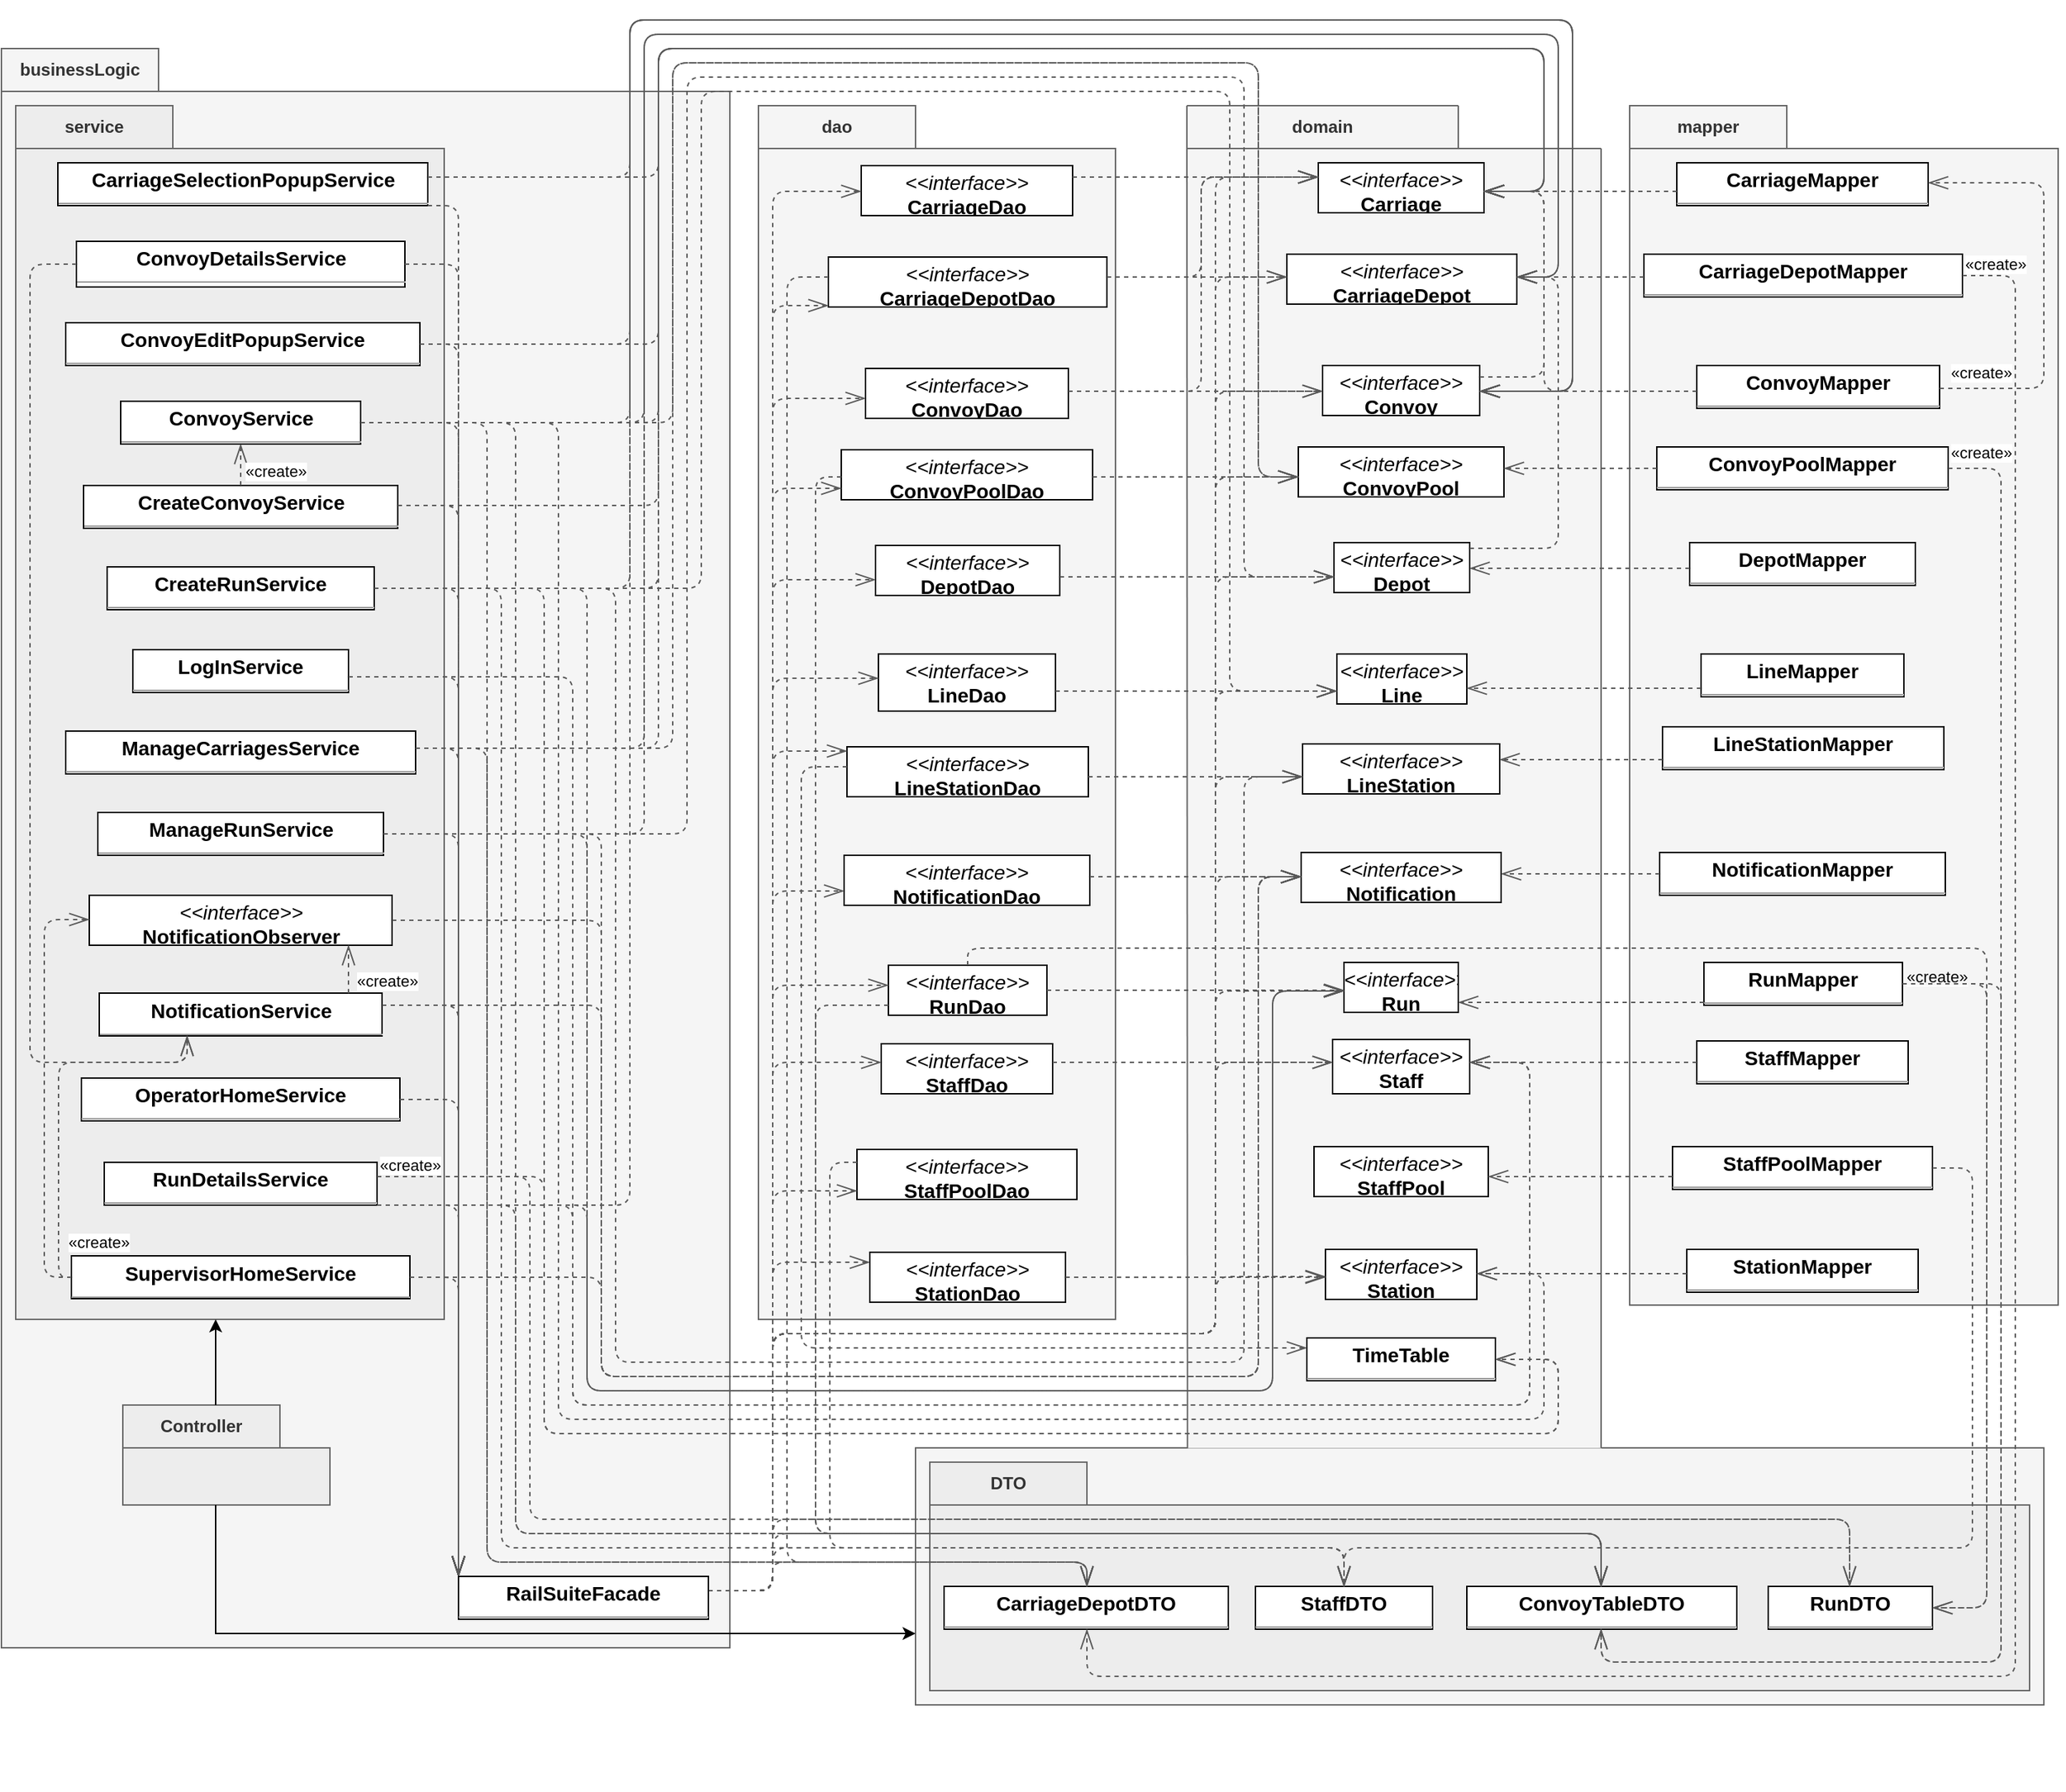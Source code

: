 <mxfile version="28.1.2">
  <diagram id="LC7ABhAfKq8HZN4RRzZw" name="Pagina-1">
    <mxGraphModel dx="2500" dy="1927" grid="1" gridSize="10" guides="1" tooltips="1" connect="1" arrows="1" fold="1" page="1" pageScale="1" pageWidth="1169" pageHeight="827" background="none" math="0" shadow="0" adaptiveColors="simple">
      <root>
        <mxCell id="0" />
        <mxCell id="1" parent="0" />
        <mxCell id="GfuKW3-m4ZRTasEVRnL8-32" value="businessLogic" style="shape=folder;fontStyle=1;tabWidth=110;tabHeight=30;tabPosition=left;html=1;boundedLbl=1;labelInHeader=1;container=1;collapsible=0;recursiveResize=0;whiteSpace=wrap;strokeColor=#666666;align=center;verticalAlign=middle;fontFamily=Helvetica;fontSize=12;fontColor=#333333;fillColor=#f5f5f5;" vertex="1" parent="1">
          <mxGeometry x="40" y="-470" width="510" height="1120" as="geometry" />
        </mxCell>
        <mxCell id="GfuKW3-m4ZRTasEVRnL8-33" value="Controller" style="shape=folder;fontStyle=1;tabWidth=110;tabHeight=30;tabPosition=left;html=1;boundedLbl=1;labelInHeader=1;container=1;collapsible=0;recursiveResize=0;whiteSpace=wrap;strokeColor=#666666;align=center;verticalAlign=middle;fontFamily=Helvetica;fontSize=12;fontColor=#333333;fillColor=#EDEDED;" vertex="1" parent="GfuKW3-m4ZRTasEVRnL8-32">
          <mxGeometry x="85" y="950" width="145" height="70" as="geometry" />
        </mxCell>
        <mxCell id="GfuKW3-m4ZRTasEVRnL8-30" value="service" style="shape=folder;fontStyle=1;tabWidth=110;tabHeight=30;tabPosition=left;html=1;boundedLbl=1;labelInHeader=1;container=1;collapsible=0;recursiveResize=0;whiteSpace=wrap;strokeColor=#666666;align=center;verticalAlign=middle;fontFamily=Helvetica;fontSize=12;fontColor=#333333;fillColor=#EDEDED;" vertex="1" parent="1">
          <mxGeometry x="50" y="-430" width="300" height="850" as="geometry" />
        </mxCell>
        <mxCell id="GfuKW3-m4ZRTasEVRnL8-22" value="dao" style="shape=folder;fontStyle=1;tabWidth=110;tabHeight=30;tabPosition=left;html=1;boundedLbl=1;labelInHeader=1;container=1;collapsible=0;recursiveResize=0;whiteSpace=wrap;strokeColor=#666666;align=center;verticalAlign=middle;fontFamily=Helvetica;fontSize=12;fontColor=#333333;fillColor=#f5f5f5;" vertex="1" parent="1">
          <mxGeometry x="570" y="-430" width="250" height="850" as="geometry" />
        </mxCell>
        <mxCell id="GfuKW3-m4ZRTasEVRnL8-20" value="mapper" style="shape=folder;fontStyle=1;tabWidth=110;tabHeight=30;tabPosition=left;html=1;boundedLbl=1;labelInHeader=1;container=1;collapsible=0;recursiveResize=0;whiteSpace=wrap;strokeColor=#666666;align=center;verticalAlign=middle;fontFamily=Helvetica;fontSize=12;fontColor=#333333;fillColor=#f5f5f5;" vertex="1" parent="1">
          <mxGeometry x="1180" y="-430" width="300" height="840" as="geometry" />
        </mxCell>
        <mxCell id="GfuKW3-m4ZRTasEVRnL8-19" value="" style="group" vertex="1" connectable="0" parent="1">
          <mxGeometry x="680" y="-430" width="790" height="1180" as="geometry" />
        </mxCell>
        <mxCell id="GfuKW3-m4ZRTasEVRnL8-12" value="" style="rounded=0;whiteSpace=wrap;html=1;strokeColor=#666666;align=center;verticalAlign=middle;fontFamily=Helvetica;fontSize=12;fontStyle=1;fillColor=#f5f5f5;fontColor=#333333;" vertex="1" parent="GfuKW3-m4ZRTasEVRnL8-19">
          <mxGeometry y="940" width="790" height="180" as="geometry" />
        </mxCell>
        <mxCell id="lmCO-X4KXRyadWsbuXov-14" value="domain" style="shape=folder;fontStyle=1;tabWidth=190;tabHeight=30;tabPosition=left;html=1;boundedLbl=1;labelInHeader=1;container=1;collapsible=0;whiteSpace=wrap;strokeColor=#666666;align=center;verticalAlign=middle;fontFamily=Helvetica;fontSize=12;fillColor=#f5f5f5;strokeWidth=0;fontColor=#333333;" parent="GfuKW3-m4ZRTasEVRnL8-19" vertex="1">
          <mxGeometry x="190" width="290" height="940" as="geometry" />
        </mxCell>
        <mxCell id="lmCO-X4KXRyadWsbuXov-15" value="" style="html=1;strokeColor=none;resizeWidth=1;resizeHeight=1;fillColor=none;part=1;connectable=0;allowArrows=0;deletable=0;whiteSpace=wrap;align=center;verticalAlign=middle;fontFamily=Helvetica;fontSize=12;fontColor=default;fontStyle=1;" parent="lmCO-X4KXRyadWsbuXov-14" vertex="1">
          <mxGeometry width="290" height="658.0" relative="1" as="geometry">
            <mxPoint y="30" as="offset" />
          </mxGeometry>
        </mxCell>
        <mxCell id="GfuKW3-m4ZRTasEVRnL8-13" value="" style="endArrow=none;html=1;rounded=0;fontFamily=Helvetica;fontSize=12;fontColor=default;fontStyle=1;entryX=0.241;entryY=0.002;entryDx=0;entryDy=0;entryPerimeter=0;exitX=0;exitY=0;exitDx=0;exitDy=0;exitPerimeter=0;fillColor=#f5f5f5;strokeColor=#666666;" edge="1" parent="GfuKW3-m4ZRTasEVRnL8-19" source="lmCO-X4KXRyadWsbuXov-14" target="GfuKW3-m4ZRTasEVRnL8-12">
          <mxGeometry width="50" height="50" relative="1" as="geometry">
            <mxPoint x="170" y="900" as="sourcePoint" />
            <mxPoint y="1190" as="targetPoint" />
          </mxGeometry>
        </mxCell>
        <mxCell id="GfuKW3-m4ZRTasEVRnL8-14" value="" style="endArrow=none;html=1;rounded=0;fontFamily=Helvetica;fontSize=12;fontColor=default;fontStyle=1;exitX=0;exitY=0;exitDx=0;exitDy=0;exitPerimeter=0;entryX=0;entryY=0;entryDx=190;entryDy=0;entryPerimeter=0;fillColor=#f5f5f5;strokeColor=#666666;" edge="1" parent="GfuKW3-m4ZRTasEVRnL8-19" source="lmCO-X4KXRyadWsbuXov-14" target="lmCO-X4KXRyadWsbuXov-14">
          <mxGeometry width="50" height="50" relative="1" as="geometry">
            <mxPoint x="150" y="30" as="sourcePoint" />
            <mxPoint x="200" y="-20" as="targetPoint" />
          </mxGeometry>
        </mxCell>
        <mxCell id="GfuKW3-m4ZRTasEVRnL8-15" value="" style="endArrow=none;html=1;rounded=0;fontFamily=Helvetica;fontSize=12;fontColor=default;fontStyle=1;entryX=0;entryY=0;entryDx=110;entryDy=30;entryPerimeter=0;exitX=0;exitY=0;exitDx=0;exitDy=30;exitPerimeter=0;fillColor=#f5f5f5;strokeColor=#666666;" edge="1" parent="GfuKW3-m4ZRTasEVRnL8-19" source="lmCO-X4KXRyadWsbuXov-14" target="lmCO-X4KXRyadWsbuXov-14">
          <mxGeometry width="50" height="50" relative="1" as="geometry">
            <mxPoint x="280" y="10" as="sourcePoint" />
            <mxPoint x="330" y="-40" as="targetPoint" />
          </mxGeometry>
        </mxCell>
        <mxCell id="GfuKW3-m4ZRTasEVRnL8-17" value="" style="endArrow=none;html=1;rounded=0;fontFamily=Helvetica;fontSize=12;fontColor=default;fontStyle=1;exitX=0;exitY=0;exitDx=110;exitDy=30;exitPerimeter=0;fillColor=#f5f5f5;strokeColor=#666666;" edge="1" parent="GfuKW3-m4ZRTasEVRnL8-19" source="lmCO-X4KXRyadWsbuXov-14">
          <mxGeometry width="50" height="50" relative="1" as="geometry">
            <mxPoint x="310" y="10" as="sourcePoint" />
            <mxPoint x="480" y="30" as="targetPoint" />
          </mxGeometry>
        </mxCell>
        <mxCell id="GfuKW3-m4ZRTasEVRnL8-18" value="" style="endArrow=none;html=1;rounded=0;fontFamily=Helvetica;fontSize=12;fontColor=default;fontStyle=1;entryX=0;entryY=0;entryDx=290;entryDy=940;entryPerimeter=0;fillColor=#f5f5f5;strokeColor=#666666;" edge="1" parent="GfuKW3-m4ZRTasEVRnL8-19" target="lmCO-X4KXRyadWsbuXov-14">
          <mxGeometry width="50" height="50" relative="1" as="geometry">
            <mxPoint x="480" y="30" as="sourcePoint" />
            <mxPoint x="490" y="995" as="targetPoint" />
          </mxGeometry>
        </mxCell>
        <mxCell id="GfuKW3-m4ZRTasEVRnL8-16" value="" style="endArrow=none;html=1;rounded=0;fontFamily=Helvetica;fontSize=12;fontColor=default;fontStyle=1;fillColor=#f5f5f5;strokeColor=#666666;exitX=0;exitY=0;exitDx=190;exitDy=0;exitPerimeter=0;" edge="1" parent="GfuKW3-m4ZRTasEVRnL8-19" source="lmCO-X4KXRyadWsbuXov-14">
          <mxGeometry width="50" height="50" relative="1" as="geometry">
            <mxPoint x="300" as="sourcePoint" />
            <mxPoint x="380" y="30" as="targetPoint" />
          </mxGeometry>
        </mxCell>
        <mxCell id="lmCO-X4KXRyadWsbuXov-2" value="DTO" style="shape=folder;fontStyle=1;tabWidth=110;tabHeight=30;tabPosition=left;html=1;boundedLbl=1;labelInHeader=1;container=1;collapsible=0;recursiveResize=0;whiteSpace=wrap;fillColor=#EDEDED;strokeColor=#666666;perimeter=none;fontColor=#333333;" parent="GfuKW3-m4ZRTasEVRnL8-19" vertex="1">
          <mxGeometry x="10" y="950" width="770" height="160" as="geometry" />
        </mxCell>
        <mxCell id="node30" value="&lt;p style=&quot;margin:0px;margin-top:4px;text-align:center;&quot;&gt;&lt;b&gt;CarriageDepotDTO&lt;/b&gt;&lt;/p&gt;&lt;hr size=&quot;1&quot;/&gt;" style="verticalAlign=top;align=left;overflow=fill;fontSize=14;fontFamily=Helvetica;html=1;rounded=0;shadow=0;comic=0;labelBackgroundColor=none;strokeWidth=1;" parent="lmCO-X4KXRyadWsbuXov-2" vertex="1">
          <mxGeometry x="10" y="87" width="199" height="30" as="geometry" />
        </mxCell>
        <mxCell id="node23" value="&lt;p style=&quot;margin:0px;margin-top:4px;text-align:center;&quot;&gt;&lt;b&gt;StaffDTO&lt;/b&gt;&lt;/p&gt;&lt;hr size=&quot;1&quot;/&gt;" style="verticalAlign=top;align=left;overflow=fill;fontSize=14;fontFamily=Helvetica;html=1;rounded=0;shadow=0;comic=0;labelBackgroundColor=none;strokeWidth=1;" parent="lmCO-X4KXRyadWsbuXov-2" vertex="1">
          <mxGeometry x="228" y="87" width="124" height="30" as="geometry" />
        </mxCell>
        <mxCell id="node40" value="&lt;p style=&quot;margin:0px;margin-top:4px;text-align:center;&quot;&gt;&lt;b&gt;ConvoyTableDTO&lt;/b&gt;&lt;/p&gt;&lt;hr size=&quot;1&quot;/&gt;" style="verticalAlign=top;align=left;overflow=fill;fontSize=14;fontFamily=Helvetica;html=1;rounded=0;shadow=0;comic=0;labelBackgroundColor=none;strokeWidth=1;" parent="lmCO-X4KXRyadWsbuXov-2" vertex="1">
          <mxGeometry x="376" y="87" width="189" height="30" as="geometry" />
        </mxCell>
        <mxCell id="node53" value="&lt;p style=&quot;margin:0px;margin-top:4px;text-align:center;&quot;&gt;&lt;b&gt;RunDTO&lt;/b&gt;&lt;/p&gt;&lt;hr size=&quot;1&quot;/&gt;" style="verticalAlign=top;align=left;overflow=fill;fontSize=14;fontFamily=Helvetica;html=1;rounded=0;shadow=0;comic=0;labelBackgroundColor=none;strokeWidth=1;" parent="lmCO-X4KXRyadWsbuXov-2" vertex="1">
          <mxGeometry x="587" y="87" width="115" height="30" as="geometry" />
        </mxCell>
        <mxCell id="node21" value="&lt;p style=&quot;margin:0px;margin-top:4px;text-align:center;&quot;&gt;&lt;i&gt;&amp;lt;&amp;lt;interface&amp;gt;&amp;gt;&lt;/i&gt;&lt;br/&gt;&lt;b&gt;Carriage&lt;/b&gt;&lt;/p&gt;&lt;hr size=&quot;1&quot;/&gt;" style="verticalAlign=top;align=left;overflow=fill;fontSize=14;fontFamily=Helvetica;html=1;rounded=0;shadow=0;comic=0;labelBackgroundColor=none;strokeWidth=1;" parent="1" vertex="1">
          <mxGeometry x="962" y="-390" width="116" height="35" as="geometry" />
        </mxCell>
        <mxCell id="node52" value="&lt;p style=&quot;margin:0px;margin-top:4px;text-align:center;&quot;&gt;&lt;i&gt;&amp;lt;&amp;lt;interface&amp;gt;&amp;gt;&lt;/i&gt;&lt;br/&gt;&lt;b&gt;CarriageDao&lt;/b&gt;&lt;/p&gt;&lt;hr size=&quot;1&quot;/&gt;" style="verticalAlign=top;align=left;overflow=fill;fontSize=14;fontFamily=Helvetica;html=1;rounded=0;shadow=0;comic=0;labelBackgroundColor=none;strokeWidth=1;" parent="1" vertex="1">
          <mxGeometry x="642" y="-388" width="148" height="35" as="geometry" />
        </mxCell>
        <mxCell id="node46" value="&lt;p style=&quot;margin:0px;margin-top:4px;text-align:center;&quot;&gt;&lt;i&gt;&amp;lt;&amp;lt;interface&amp;gt;&amp;gt;&lt;/i&gt;&lt;br/&gt;&lt;b&gt;CarriageDepot&lt;/b&gt;&lt;/p&gt;&lt;hr size=&quot;1&quot;/&gt;" style="verticalAlign=top;align=left;overflow=fill;fontSize=14;fontFamily=Helvetica;html=1;rounded=0;shadow=0;comic=0;labelBackgroundColor=none;strokeWidth=1;" parent="1" vertex="1">
          <mxGeometry x="940" y="-326" width="161" height="35" as="geometry" />
        </mxCell>
        <mxCell id="node19" value="&lt;p style=&quot;margin:0px;margin-top:4px;text-align:center;&quot;&gt;&lt;i&gt;&amp;lt;&amp;lt;interface&amp;gt;&amp;gt;&lt;/i&gt;&lt;br/&gt;&lt;b&gt;CarriageDepotDao&lt;/b&gt;&lt;/p&gt;&lt;hr size=&quot;1&quot;/&gt;" style="verticalAlign=top;align=left;overflow=fill;fontSize=14;fontFamily=Helvetica;html=1;rounded=0;shadow=0;comic=0;labelBackgroundColor=none;strokeWidth=1;" parent="1" vertex="1">
          <mxGeometry x="619" y="-324" width="195" height="35" as="geometry" />
        </mxCell>
        <mxCell id="node56" value="&lt;p style=&quot;margin:0px;margin-top:4px;text-align:center;&quot;&gt;&lt;b&gt;CarriageDepotMapper&lt;/b&gt;&lt;/p&gt;&lt;hr size=&quot;1&quot;/&gt;" style="verticalAlign=top;align=left;overflow=fill;fontSize=14;fontFamily=Helvetica;html=1;rounded=0;shadow=0;comic=0;labelBackgroundColor=none;strokeWidth=1;" parent="1" vertex="1">
          <mxGeometry x="1190" y="-326" width="223" height="30" as="geometry" />
        </mxCell>
        <mxCell id="node37" value="&lt;p style=&quot;margin:0px;margin-top:4px;text-align:center;&quot;&gt;&lt;b&gt;CarriageMapper&lt;/b&gt;&lt;/p&gt;&lt;hr size=&quot;1&quot;/&gt;" style="verticalAlign=top;align=left;overflow=fill;fontSize=14;fontFamily=Helvetica;html=1;rounded=0;shadow=0;comic=0;labelBackgroundColor=none;strokeWidth=1;" parent="1" vertex="1">
          <mxGeometry x="1213" y="-390" width="176" height="30" as="geometry" />
        </mxCell>
        <mxCell id="node1" value="&lt;p style=&quot;margin:0px;margin-top:4px;text-align:center;&quot;&gt;&lt;b&gt;CarriageSelectionPopupService&lt;/b&gt;&lt;/p&gt;&lt;hr size=&quot;1&quot;/&gt;" style="verticalAlign=top;align=left;overflow=fill;fontSize=14;fontFamily=Helvetica;html=1;rounded=0;shadow=0;comic=0;labelBackgroundColor=none;strokeWidth=1;" parent="1" vertex="1">
          <mxGeometry x="79.5" y="-390" width="259" height="30" as="geometry" />
        </mxCell>
        <mxCell id="node14" value="&lt;p style=&quot;margin:0px;margin-top:4px;text-align:center;&quot;&gt;&lt;i&gt;&amp;lt;&amp;lt;interface&amp;gt;&amp;gt;&lt;/i&gt;&lt;br/&gt;&lt;b&gt;Convoy&lt;/b&gt;&lt;/p&gt;&lt;hr size=&quot;1&quot;/&gt;" style="verticalAlign=top;align=left;overflow=fill;fontSize=14;fontFamily=Helvetica;html=1;rounded=0;shadow=0;comic=0;labelBackgroundColor=none;strokeWidth=1;" parent="1" vertex="1">
          <mxGeometry x="965" y="-248" width="110" height="35" as="geometry" />
        </mxCell>
        <mxCell id="node47" value="&lt;p style=&quot;margin:0px;margin-top:4px;text-align:center;&quot;&gt;&lt;i&gt;&amp;lt;&amp;lt;interface&amp;gt;&amp;gt;&lt;/i&gt;&lt;br/&gt;&lt;b&gt;ConvoyDao&lt;/b&gt;&lt;/p&gt;&lt;hr size=&quot;1&quot;/&gt;" style="verticalAlign=top;align=left;overflow=fill;fontSize=14;fontFamily=Helvetica;html=1;rounded=0;shadow=0;comic=0;labelBackgroundColor=none;strokeWidth=1;" parent="1" vertex="1">
          <mxGeometry x="645" y="-246" width="142" height="35" as="geometry" />
        </mxCell>
        <mxCell id="node4" value="&lt;p style=&quot;margin:0px;margin-top:4px;text-align:center;&quot;&gt;&lt;b&gt;ConvoyDetailsService&lt;/b&gt;&lt;/p&gt;&lt;hr size=&quot;1&quot;/&gt;" style="verticalAlign=top;align=left;overflow=fill;fontSize=14;fontFamily=Helvetica;html=1;rounded=0;shadow=0;comic=0;labelBackgroundColor=none;strokeWidth=1;" parent="1" vertex="1">
          <mxGeometry x="92.5" y="-335" width="230" height="32" as="geometry" />
        </mxCell>
        <mxCell id="node12" value="&lt;p style=&quot;margin:0px;margin-top:4px;text-align:center;&quot;&gt;&lt;b&gt;ConvoyEditPopupService&lt;/b&gt;&lt;/p&gt;&lt;hr size=&quot;1&quot;/&gt;" style="verticalAlign=top;align=left;overflow=fill;fontSize=14;fontFamily=Helvetica;html=1;rounded=0;shadow=0;comic=0;labelBackgroundColor=none;strokeWidth=1;" parent="1" vertex="1">
          <mxGeometry x="85" y="-278" width="248" height="30" as="geometry" />
        </mxCell>
        <mxCell id="node31" value="&lt;p style=&quot;margin:0px;margin-top:4px;text-align:center;&quot;&gt;&lt;b&gt;ConvoyMapper&lt;/b&gt;&lt;/p&gt;&lt;hr size=&quot;1&quot;/&gt;" style="verticalAlign=top;align=left;overflow=fill;fontSize=14;fontFamily=Helvetica;html=1;rounded=0;shadow=0;comic=0;labelBackgroundColor=none;strokeWidth=1;" parent="1" vertex="1">
          <mxGeometry x="1227" y="-248" width="170" height="30" as="geometry" />
        </mxCell>
        <mxCell id="node35" value="&lt;p style=&quot;margin:0px;margin-top:4px;text-align:center;&quot;&gt;&lt;i&gt;&amp;lt;&amp;lt;interface&amp;gt;&amp;gt;&lt;/i&gt;&lt;br/&gt;&lt;b&gt;ConvoyPool&lt;/b&gt;&lt;/p&gt;&lt;hr size=&quot;1&quot;/&gt;" style="verticalAlign=top;align=left;overflow=fill;fontSize=14;fontFamily=Helvetica;html=1;rounded=0;shadow=0;comic=0;labelBackgroundColor=none;strokeWidth=1;" parent="1" vertex="1">
          <mxGeometry x="948" y="-191" width="144" height="35" as="geometry" />
        </mxCell>
        <mxCell id="node26" value="&lt;p style=&quot;margin:0px;margin-top:4px;text-align:center;&quot;&gt;&lt;i&gt;&amp;lt;&amp;lt;interface&amp;gt;&amp;gt;&lt;/i&gt;&lt;br/&gt;&lt;b&gt;ConvoyPoolDao&lt;/b&gt;&lt;/p&gt;&lt;hr size=&quot;1&quot;/&gt;" style="verticalAlign=top;align=left;overflow=fill;fontSize=14;fontFamily=Helvetica;html=1;rounded=0;shadow=0;comic=0;labelBackgroundColor=none;strokeWidth=1;" parent="1" vertex="1">
          <mxGeometry x="628" y="-189" width="176" height="35" as="geometry" />
        </mxCell>
        <mxCell id="node20" value="&lt;p style=&quot;margin:0px;margin-top:4px;text-align:center;&quot;&gt;&lt;b&gt;ConvoyPoolMapper&lt;/b&gt;&lt;/p&gt;&lt;hr size=&quot;1&quot;/&gt;" style="verticalAlign=top;align=left;overflow=fill;fontSize=14;fontFamily=Helvetica;html=1;rounded=0;shadow=0;comic=0;labelBackgroundColor=none;strokeWidth=1;" parent="1" vertex="1">
          <mxGeometry x="1199" y="-191" width="204" height="30" as="geometry" />
        </mxCell>
        <mxCell id="node54" value="&lt;p style=&quot;margin:0px;margin-top:4px;text-align:center;&quot;&gt;&lt;b&gt;ConvoyService&lt;/b&gt;&lt;/p&gt;&lt;hr size=&quot;1&quot;/&gt;" style="verticalAlign=top;align=left;overflow=fill;fontSize=14;fontFamily=Helvetica;html=1;rounded=0;shadow=0;comic=0;labelBackgroundColor=none;strokeWidth=1;" parent="1" vertex="1">
          <mxGeometry x="123.5" y="-223" width="168" height="30" as="geometry" />
        </mxCell>
        <mxCell id="node6" value="&lt;p style=&quot;margin:0px;margin-top:4px;text-align:center;&quot;&gt;&lt;b&gt;CreateConvoyService&lt;/b&gt;&lt;/p&gt;&lt;hr size=&quot;1&quot;/&gt;" style="verticalAlign=top;align=left;overflow=fill;fontSize=14;fontFamily=Helvetica;html=1;rounded=0;shadow=0;comic=0;labelBackgroundColor=none;strokeWidth=1;" parent="1" vertex="1">
          <mxGeometry x="97.5" y="-164" width="220" height="30" as="geometry" />
        </mxCell>
        <mxCell id="node5" value="&lt;p style=&quot;margin:0px;margin-top:4px;text-align:center;&quot;&gt;&lt;b&gt;CreateRunService&lt;/b&gt;&lt;/p&gt;&lt;hr size=&quot;1&quot;/&gt;" style="verticalAlign=top;align=left;overflow=fill;fontSize=14;fontFamily=Helvetica;html=1;rounded=0;shadow=0;comic=0;labelBackgroundColor=none;strokeWidth=1;" parent="1" vertex="1">
          <mxGeometry x="114" y="-107" width="187" height="30" as="geometry" />
        </mxCell>
        <mxCell id="node11" value="&lt;p style=&quot;margin:0px;margin-top:4px;text-align:center;&quot;&gt;&lt;i&gt;&amp;lt;&amp;lt;interface&amp;gt;&amp;gt;&lt;/i&gt;&lt;br/&gt;&lt;b&gt;Depot&lt;/b&gt;&lt;/p&gt;&lt;hr size=&quot;1&quot;/&gt;" style="verticalAlign=top;align=left;overflow=fill;fontSize=14;fontFamily=Helvetica;html=1;rounded=0;shadow=0;comic=0;labelBackgroundColor=none;strokeWidth=1;" parent="1" vertex="1">
          <mxGeometry x="973" y="-124" width="95" height="35" as="geometry" />
        </mxCell>
        <mxCell id="node17" value="&lt;p style=&quot;margin:0px;margin-top:4px;text-align:center;&quot;&gt;&lt;i&gt;&amp;lt;&amp;lt;interface&amp;gt;&amp;gt;&lt;/i&gt;&lt;br/&gt;&lt;b&gt;DepotDao&lt;/b&gt;&lt;/p&gt;&lt;hr size=&quot;1&quot;/&gt;" style="verticalAlign=top;align=left;overflow=fill;fontSize=14;fontFamily=Helvetica;html=1;rounded=0;shadow=0;comic=0;labelBackgroundColor=none;strokeWidth=1;" parent="1" vertex="1">
          <mxGeometry x="652" y="-122" width="129" height="35" as="geometry" />
        </mxCell>
        <mxCell id="node15" value="&lt;p style=&quot;margin:0px;margin-top:4px;text-align:center;&quot;&gt;&lt;b&gt;DepotMapper&lt;/b&gt;&lt;/p&gt;&lt;hr size=&quot;1&quot;/&gt;" style="verticalAlign=top;align=left;overflow=fill;fontSize=14;fontFamily=Helvetica;html=1;rounded=0;shadow=0;comic=0;labelBackgroundColor=none;strokeWidth=1;" parent="1" vertex="1">
          <mxGeometry x="1222" y="-124" width="158" height="30" as="geometry" />
        </mxCell>
        <mxCell id="node39" value="&lt;p style=&quot;margin:0px;margin-top:4px;text-align:center;&quot;&gt;&lt;i&gt;&amp;lt;&amp;lt;interface&amp;gt;&amp;gt;&lt;/i&gt;&lt;br/&gt;&lt;b&gt;Line&lt;/b&gt;&lt;/p&gt;&lt;hr size=&quot;1&quot;/&gt;" style="verticalAlign=top;align=left;overflow=fill;fontSize=14;fontFamily=Helvetica;html=1;rounded=0;shadow=0;comic=0;labelBackgroundColor=none;strokeWidth=1;" parent="1" vertex="1">
          <mxGeometry x="975" y="-46" width="91" height="35" as="geometry" />
        </mxCell>
        <mxCell id="node9" value="&lt;p style=&quot;margin:0px;margin-top:4px;text-align:center;&quot;&gt;&lt;i&gt;&amp;lt;&amp;lt;interface&amp;gt;&amp;gt;&lt;/i&gt;&lt;br/&gt;&lt;b&gt;LineDao&lt;/b&gt;&lt;/p&gt;&lt;hr size=&quot;1&quot;/&gt;" style="verticalAlign=top;align=left;overflow=fill;fontSize=14;fontFamily=Helvetica;html=1;rounded=0;shadow=0;comic=0;labelBackgroundColor=none;strokeWidth=1;" parent="1" vertex="1">
          <mxGeometry x="654" y="-46" width="124" height="40" as="geometry" />
        </mxCell>
        <mxCell id="node2" value="&lt;p style=&quot;margin:0px;margin-top:4px;text-align:center;&quot;&gt;&lt;b&gt;LineMapper&lt;/b&gt;&lt;/p&gt;&lt;hr size=&quot;1&quot;/&gt;" style="verticalAlign=top;align=left;overflow=fill;fontSize=14;fontFamily=Helvetica;html=1;rounded=0;shadow=0;comic=0;labelBackgroundColor=none;strokeWidth=1;" parent="1" vertex="1">
          <mxGeometry x="1230" y="-46" width="142" height="30" as="geometry" />
        </mxCell>
        <mxCell id="node0" value="&lt;p style=&quot;margin:0px;margin-top:4px;text-align:center;&quot;&gt;&lt;i&gt;&amp;lt;&amp;lt;interface&amp;gt;&amp;gt;&lt;/i&gt;&lt;br/&gt;&lt;b&gt;LineStation&lt;/b&gt;&lt;/p&gt;&lt;hr size=&quot;1&quot;/&gt;" style="verticalAlign=top;align=left;overflow=fill;fontSize=14;fontFamily=Helvetica;html=1;rounded=0;shadow=0;comic=0;labelBackgroundColor=none;strokeWidth=1;" parent="1" vertex="1">
          <mxGeometry x="951" y="17" width="138" height="35" as="geometry" />
        </mxCell>
        <mxCell id="node27" value="&lt;p style=&quot;margin:0px;margin-top:4px;text-align:center;&quot;&gt;&lt;i&gt;&amp;lt;&amp;lt;interface&amp;gt;&amp;gt;&lt;/i&gt;&lt;br/&gt;&lt;b&gt;LineStationDao&lt;/b&gt;&lt;/p&gt;&lt;hr size=&quot;1&quot;/&gt;" style="verticalAlign=top;align=left;overflow=fill;fontSize=14;fontFamily=Helvetica;html=1;rounded=0;shadow=0;comic=0;labelBackgroundColor=none;strokeWidth=1;" parent="1" vertex="1">
          <mxGeometry x="632" y="19" width="169" height="35" as="geometry" />
        </mxCell>
        <mxCell id="node8" value="&lt;p style=&quot;margin:0px;margin-top:4px;text-align:center;&quot;&gt;&lt;b&gt;LineStationMapper&lt;/b&gt;&lt;/p&gt;&lt;hr size=&quot;1&quot;/&gt;" style="verticalAlign=top;align=left;overflow=fill;fontSize=14;fontFamily=Helvetica;html=1;rounded=0;shadow=0;comic=0;labelBackgroundColor=none;strokeWidth=1;" parent="1" vertex="1">
          <mxGeometry x="1203" y="5" width="197" height="30" as="geometry" />
        </mxCell>
        <mxCell id="node7" value="&lt;p style=&quot;margin:0px;margin-top:4px;text-align:center;&quot;&gt;&lt;b&gt;LogInService&lt;/b&gt;&lt;/p&gt;&lt;hr size=&quot;1&quot;/&gt;" style="verticalAlign=top;align=left;overflow=fill;fontSize=14;fontFamily=Helvetica;html=1;rounded=0;shadow=0;comic=0;labelBackgroundColor=none;strokeWidth=1;" parent="1" vertex="1">
          <mxGeometry x="132" y="-49" width="151" height="30" as="geometry" />
        </mxCell>
        <mxCell id="node38" value="&lt;p style=&quot;margin:0px;margin-top:4px;text-align:center;&quot;&gt;&lt;b&gt;ManageCarriagesService&lt;/b&gt;&lt;/p&gt;&lt;hr size=&quot;1&quot;/&gt;" style="verticalAlign=top;align=left;overflow=fill;fontSize=14;fontFamily=Helvetica;html=1;rounded=0;shadow=0;comic=0;labelBackgroundColor=none;strokeWidth=1;" parent="1" vertex="1">
          <mxGeometry x="85" y="8" width="245" height="30" as="geometry" />
        </mxCell>
        <mxCell id="node41" value="&lt;p style=&quot;margin:0px;margin-top:4px;text-align:center;&quot;&gt;&lt;b&gt;ManageRunService&lt;/b&gt;&lt;/p&gt;&lt;hr size=&quot;1&quot;/&gt;" style="verticalAlign=top;align=left;overflow=fill;fontSize=14;fontFamily=Helvetica;html=1;rounded=0;shadow=0;comic=0;labelBackgroundColor=none;strokeWidth=1;" parent="1" vertex="1">
          <mxGeometry x="107.5" y="65" width="200" height="30" as="geometry" />
        </mxCell>
        <mxCell id="node45" value="&lt;p style=&quot;margin:0px;margin-top:4px;text-align:center;&quot;&gt;&lt;i&gt;&amp;lt;&amp;lt;interface&amp;gt;&amp;gt;&lt;/i&gt;&lt;br/&gt;&lt;b&gt;Notification&lt;/b&gt;&lt;/p&gt;&lt;hr size=&quot;1&quot;/&gt;" style="verticalAlign=top;align=left;overflow=fill;fontSize=14;fontFamily=Helvetica;html=1;rounded=0;shadow=0;comic=0;labelBackgroundColor=none;strokeWidth=1;" parent="1" vertex="1">
          <mxGeometry x="950" y="93" width="140" height="35" as="geometry" />
        </mxCell>
        <mxCell id="node10" value="&lt;p style=&quot;margin:0px;margin-top:4px;text-align:center;&quot;&gt;&lt;i&gt;&amp;lt;&amp;lt;interface&amp;gt;&amp;gt;&lt;/i&gt;&lt;br/&gt;&lt;b&gt;NotificationDao&lt;/b&gt;&lt;/p&gt;&lt;hr size=&quot;1&quot;/&gt;" style="verticalAlign=top;align=left;overflow=fill;fontSize=14;fontFamily=Helvetica;html=1;rounded=0;shadow=0;comic=0;labelBackgroundColor=none;strokeWidth=1;" parent="1" vertex="1">
          <mxGeometry x="630" y="95" width="172" height="35" as="geometry" />
        </mxCell>
        <mxCell id="node36" value="&lt;p style=&quot;margin:0px;margin-top:4px;text-align:center;&quot;&gt;&lt;b&gt;NotificationMapper&lt;/b&gt;&lt;/p&gt;&lt;hr size=&quot;1&quot;/&gt;" style="verticalAlign=top;align=left;overflow=fill;fontSize=14;fontFamily=Helvetica;html=1;rounded=0;shadow=0;comic=0;labelBackgroundColor=none;strokeWidth=1;" parent="1" vertex="1">
          <mxGeometry x="1201" y="93" width="200" height="30" as="geometry" />
        </mxCell>
        <mxCell id="node34" value="&lt;p style=&quot;margin:0px;margin-top:4px;text-align:center;&quot;&gt;&lt;i&gt;&amp;lt;&amp;lt;interface&amp;gt;&amp;gt;&lt;/i&gt;&lt;br/&gt;&lt;b&gt;NotificationObserver&lt;/b&gt;&lt;/p&gt;&lt;hr size=&quot;1&quot;/&gt;" style="verticalAlign=top;align=left;overflow=fill;fontSize=14;fontFamily=Helvetica;html=1;rounded=0;shadow=0;comic=0;labelBackgroundColor=none;strokeWidth=1;" parent="1" vertex="1">
          <mxGeometry x="101.5" y="123" width="212" height="35" as="geometry" />
        </mxCell>
        <mxCell id="node33" value="&lt;p style=&quot;margin:0px;margin-top:4px;text-align:center;&quot;&gt;&lt;b&gt;NotificationService&lt;/b&gt;&lt;/p&gt;&lt;hr size=&quot;1&quot;/&gt;" style="verticalAlign=top;align=left;overflow=fill;fontSize=14;fontFamily=Helvetica;html=1;rounded=0;shadow=0;comic=0;labelBackgroundColor=none;strokeWidth=1;" parent="1" vertex="1">
          <mxGeometry x="108.5" y="191.5" width="198" height="30" as="geometry" />
        </mxCell>
        <mxCell id="node28" value="&lt;p style=&quot;margin:0px;margin-top:4px;text-align:center;&quot;&gt;&lt;b&gt;OperatorHomeService&lt;/b&gt;&lt;/p&gt;&lt;hr size=&quot;1&quot;/&gt;" style="verticalAlign=top;align=left;overflow=fill;fontSize=14;fontFamily=Helvetica;html=1;rounded=0;shadow=0;comic=0;labelBackgroundColor=none;strokeWidth=1;" parent="1" vertex="1">
          <mxGeometry x="96" y="251" width="223" height="30" as="geometry" />
        </mxCell>
        <mxCell id="node3" value="&lt;p style=&quot;margin:0px;margin-top:4px;text-align:center;&quot;&gt;&lt;i&gt;&amp;lt;&amp;lt;interface&amp;gt;&amp;gt;&lt;/i&gt;&lt;br/&gt;&lt;b&gt;Run&lt;/b&gt;&lt;/p&gt;&lt;hr size=&quot;1&quot;/&gt;" style="verticalAlign=top;align=left;overflow=fill;fontSize=14;fontFamily=Helvetica;html=1;rounded=0;shadow=0;comic=0;labelBackgroundColor=none;strokeWidth=1;" parent="1" vertex="1">
          <mxGeometry x="980" y="170" width="80" height="35" as="geometry" />
        </mxCell>
        <mxCell id="node18" value="&lt;p style=&quot;margin:0px;margin-top:4px;text-align:center;&quot;&gt;&lt;i&gt;&amp;lt;&amp;lt;interface&amp;gt;&amp;gt;&lt;/i&gt;&lt;br/&gt;&lt;b&gt;RunDao&lt;/b&gt;&lt;/p&gt;&lt;hr size=&quot;1&quot;/&gt;" style="verticalAlign=top;align=left;overflow=fill;fontSize=14;fontFamily=Helvetica;html=1;rounded=0;shadow=0;comic=0;labelBackgroundColor=none;strokeWidth=1;" parent="1" vertex="1">
          <mxGeometry x="661" y="172" width="111" height="35" as="geometry" />
        </mxCell>
        <mxCell id="node16" value="&lt;p style=&quot;margin:0px;margin-top:4px;text-align:center;&quot;&gt;&lt;b&gt;RunDetailsService&lt;/b&gt;&lt;/p&gt;&lt;hr size=&quot;1&quot;/&gt;" style="verticalAlign=top;align=left;overflow=fill;fontSize=14;fontFamily=Helvetica;html=1;rounded=0;shadow=0;comic=0;labelBackgroundColor=none;strokeWidth=1;" parent="1" vertex="1">
          <mxGeometry x="112" y="310" width="191" height="30" as="geometry" />
        </mxCell>
        <mxCell id="node22" value="&lt;p style=&quot;margin:0px;margin-top:4px;text-align:center;&quot;&gt;&lt;b&gt;RunMapper&lt;/b&gt;&lt;/p&gt;&lt;hr size=&quot;1&quot;/&gt;" style="verticalAlign=top;align=left;overflow=fill;fontSize=14;fontFamily=Helvetica;html=1;rounded=0;shadow=0;comic=0;labelBackgroundColor=none;strokeWidth=1;" parent="1" vertex="1">
          <mxGeometry x="1232" y="170" width="139" height="30" as="geometry" />
        </mxCell>
        <mxCell id="node32" value="&lt;p style=&quot;margin:0px;margin-top:4px;text-align:center;&quot;&gt;&lt;i&gt;&amp;lt;&amp;lt;interface&amp;gt;&amp;gt;&lt;/i&gt;&lt;br/&gt;&lt;b&gt;Staff&lt;/b&gt;&lt;/p&gt;&lt;hr size=&quot;1&quot;/&gt;" style="verticalAlign=top;align=left;overflow=fill;fontSize=14;fontFamily=Helvetica;html=1;rounded=0;shadow=0;comic=0;labelBackgroundColor=none;strokeWidth=1;" parent="1" vertex="1">
          <mxGeometry x="972" y="224" width="96" height="38" as="geometry" />
        </mxCell>
        <mxCell id="node51" value="&lt;p style=&quot;margin:0px;margin-top:4px;text-align:center;&quot;&gt;&lt;i&gt;&amp;lt;&amp;lt;interface&amp;gt;&amp;gt;&lt;/i&gt;&lt;br/&gt;&lt;b&gt;StaffDao&lt;/b&gt;&lt;/p&gt;&lt;hr size=&quot;1&quot;/&gt;" style="verticalAlign=top;align=left;overflow=fill;fontSize=14;fontFamily=Helvetica;html=1;rounded=0;shadow=0;comic=0;labelBackgroundColor=none;strokeWidth=1;" parent="1" vertex="1">
          <mxGeometry x="656" y="227" width="120" height="35" as="geometry" />
        </mxCell>
        <mxCell id="node29" value="&lt;p style=&quot;margin:0px;margin-top:4px;text-align:center;&quot;&gt;&lt;b&gt;StaffMapper&lt;/b&gt;&lt;/p&gt;&lt;hr size=&quot;1&quot;/&gt;" style="verticalAlign=top;align=left;overflow=fill;fontSize=14;fontFamily=Helvetica;html=1;rounded=0;shadow=0;comic=0;labelBackgroundColor=none;strokeWidth=1;" parent="1" vertex="1">
          <mxGeometry x="1227" y="225" width="148" height="30" as="geometry" />
        </mxCell>
        <mxCell id="node55" value="&lt;p style=&quot;margin:0px;margin-top:4px;text-align:center;&quot;&gt;&lt;i&gt;&amp;lt;&amp;lt;interface&amp;gt;&amp;gt;&lt;/i&gt;&lt;br/&gt;&lt;b&gt;StaffPool&lt;/b&gt;&lt;/p&gt;&lt;hr size=&quot;1&quot;/&gt;" style="verticalAlign=top;align=left;overflow=fill;fontSize=14;fontFamily=Helvetica;html=1;rounded=0;shadow=0;comic=0;labelBackgroundColor=none;strokeWidth=1;" parent="1" vertex="1">
          <mxGeometry x="959" y="299" width="122" height="35" as="geometry" />
        </mxCell>
        <mxCell id="node13" value="&lt;p style=&quot;margin:0px;margin-top:4px;text-align:center;&quot;&gt;&lt;i&gt;&amp;lt;&amp;lt;interface&amp;gt;&amp;gt;&lt;/i&gt;&lt;br/&gt;&lt;b&gt;StaffPoolDao&lt;/b&gt;&lt;/p&gt;&lt;hr size=&quot;1&quot;/&gt;" style="verticalAlign=top;align=left;overflow=fill;fontSize=14;fontFamily=Helvetica;html=1;rounded=0;shadow=0;comic=0;labelBackgroundColor=none;strokeWidth=1;" parent="1" vertex="1">
          <mxGeometry x="639" y="301" width="154" height="35" as="geometry" />
        </mxCell>
        <mxCell id="node25" value="&lt;p style=&quot;margin:0px;margin-top:4px;text-align:center;&quot;&gt;&lt;b&gt;StaffPoolMapper&lt;/b&gt;&lt;/p&gt;&lt;hr size=&quot;1&quot;/&gt;" style="verticalAlign=top;align=left;overflow=fill;fontSize=14;fontFamily=Helvetica;html=1;rounded=0;shadow=0;comic=0;labelBackgroundColor=none;strokeWidth=1;" parent="1" vertex="1">
          <mxGeometry x="1210" y="299" width="182" height="30" as="geometry" />
        </mxCell>
        <mxCell id="node43" value="&lt;p style=&quot;margin:0px;margin-top:4px;text-align:center;&quot;&gt;&lt;i&gt;&amp;lt;&amp;lt;interface&amp;gt;&amp;gt;&lt;/i&gt;&lt;br/&gt;&lt;b&gt;Station&lt;/b&gt;&lt;/p&gt;&lt;hr size=&quot;1&quot;/&gt;" style="verticalAlign=top;align=left;overflow=fill;fontSize=14;fontFamily=Helvetica;html=1;rounded=0;shadow=0;comic=0;labelBackgroundColor=none;strokeWidth=1;" parent="1" vertex="1">
          <mxGeometry x="967" y="371" width="106" height="35" as="geometry" />
        </mxCell>
        <mxCell id="node44" value="&lt;p style=&quot;margin:0px;margin-top:4px;text-align:center;&quot;&gt;&lt;i&gt;&amp;lt;&amp;lt;interface&amp;gt;&amp;gt;&lt;/i&gt;&lt;br/&gt;&lt;b&gt;StationDao&lt;/b&gt;&lt;/p&gt;&lt;hr size=&quot;1&quot;/&gt;" style="verticalAlign=top;align=left;overflow=fill;fontSize=14;fontFamily=Helvetica;html=1;rounded=0;shadow=0;comic=0;labelBackgroundColor=none;strokeWidth=1;" parent="1" vertex="1">
          <mxGeometry x="648" y="373" width="137" height="35" as="geometry" />
        </mxCell>
        <mxCell id="node50" value="&lt;p style=&quot;margin:0px;margin-top:4px;text-align:center;&quot;&gt;&lt;b&gt;StationMapper&lt;/b&gt;&lt;/p&gt;&lt;hr size=&quot;1&quot;/&gt;" style="verticalAlign=top;align=left;overflow=fill;fontSize=14;fontFamily=Helvetica;html=1;rounded=0;shadow=0;comic=0;labelBackgroundColor=none;strokeWidth=1;" parent="1" vertex="1">
          <mxGeometry x="1220" y="371" width="162" height="30" as="geometry" />
        </mxCell>
        <mxCell id="node42" value="&lt;p style=&quot;margin:0px;margin-top:4px;text-align:center;&quot;&gt;&lt;b&gt;SupervisorHomeService&lt;/b&gt;&lt;/p&gt;&lt;hr size=&quot;1&quot;/&gt;" style="verticalAlign=top;align=left;overflow=fill;fontSize=14;fontFamily=Helvetica;html=1;rounded=0;shadow=0;comic=0;labelBackgroundColor=none;strokeWidth=1;" parent="1" vertex="1">
          <mxGeometry x="89" y="375.5" width="237" height="30" as="geometry" />
        </mxCell>
        <mxCell id="node49" value="&lt;p style=&quot;margin:0px;margin-top:4px;text-align:center;&quot;&gt;&lt;b&gt;TimeTable&lt;/b&gt;&lt;/p&gt;&lt;hr size=&quot;1&quot;/&gt;" style="verticalAlign=top;align=left;overflow=fill;fontSize=14;fontFamily=Helvetica;html=1;rounded=0;shadow=0;comic=0;labelBackgroundColor=none;strokeWidth=1;" parent="1" vertex="1">
          <mxGeometry x="954" y="433" width="132" height="30" as="geometry" />
        </mxCell>
        <mxCell id="edge21" value="" style="html=1;rounded=1;edgeStyle=orthogonalEdgeStyle;dashed=1;startArrow=none;endArrow=openThin;endSize=12;strokeColor=#595959;" parent="1" source="node52" target="node21" edge="1">
          <mxGeometry width="50" height="50" relative="1" as="geometry">
            <Array as="points">
              <mxPoint x="880" y="-380" />
              <mxPoint x="880" y="-380" />
            </Array>
          </mxGeometry>
        </mxCell>
        <mxCell id="edge26" value="" style="html=1;rounded=1;edgeStyle=orthogonalEdgeStyle;dashed=1;startArrow=none;endArrow=openThin;endSize=12;strokeColor=#595959;" parent="1" source="node19" target="node21" edge="1">
          <mxGeometry width="50" height="50" relative="1" as="geometry">
            <Array as="points">
              <mxPoint x="880" y="-310" />
              <mxPoint x="880" y="-380" />
            </Array>
          </mxGeometry>
        </mxCell>
        <mxCell id="edge55" value="" style="html=1;rounded=1;edgeStyle=orthogonalEdgeStyle;dashed=1;startArrow=none;endArrow=openThin;endSize=12;strokeColor=#595959;" parent="1" source="node19" target="node46" edge="1">
          <mxGeometry width="50" height="50" relative="1" as="geometry">
            <Array as="points">
              <mxPoint x="870" y="-310" />
              <mxPoint x="870" y="-310" />
            </Array>
          </mxGeometry>
        </mxCell>
        <mxCell id="edge10" value="" style="html=1;rounded=1;edgeStyle=orthogonalEdgeStyle;dashed=1;startArrow=none;endArrow=openThin;endSize=12;strokeColor=#595959;" parent="1" source="node19" target="node30" edge="1">
          <mxGeometry width="50" height="50" relative="1" as="geometry">
            <Array as="points">
              <mxPoint x="590" y="-310" />
              <mxPoint x="590" y="590" />
              <mxPoint x="800" y="590" />
            </Array>
          </mxGeometry>
        </mxCell>
        <mxCell id="edge62" value="" style="html=1;rounded=1;edgeStyle=orthogonalEdgeStyle;dashed=1;startArrow=none;endArrow=openThin;endSize=12;strokeColor=#595959;" parent="1" source="node56" target="node46" edge="1">
          <mxGeometry width="50" height="50" relative="1" as="geometry">
            <Array as="points">
              <mxPoint x="1150" y="-310" />
              <mxPoint x="1150" y="-310" />
            </Array>
          </mxGeometry>
        </mxCell>
        <mxCell id="edge3" value="" style="html=1;rounded=1;edgeStyle=orthogonalEdgeStyle;dashed=1;startArrow=none;endArrow=openThin;endSize=12;strokeColor=#595959;" parent="1" source="node56" target="node30" edge="1">
          <mxGeometry width="50" height="50" relative="1" as="geometry">
            <Array as="points">
              <mxPoint x="1450" y="-311" />
              <mxPoint x="1450" y="670" />
              <mxPoint x="800" y="670" />
            </Array>
          </mxGeometry>
        </mxCell>
        <mxCell id="label20" value="«create»" style="edgeLabel;resizable=0;html=1;align=left;verticalAlign=top;strokeColor=default;" parent="edge3" vertex="1" connectable="0">
          <mxGeometry x="1403" y="-256" as="geometry" />
        </mxCell>
        <mxCell id="edge25" value="" style="html=1;rounded=1;edgeStyle=orthogonalEdgeStyle;dashed=1;startArrow=none;endArrow=openThin;endSize=12;strokeColor=#595959;" parent="1" source="node37" target="node21" edge="1">
          <mxGeometry width="50" height="50" relative="1" as="geometry">
            <Array as="points">
              <mxPoint x="1150" y="-370" />
              <mxPoint x="1150" y="-370" />
            </Array>
          </mxGeometry>
        </mxCell>
        <mxCell id="edge96" value="" style="html=1;rounded=1;edgeStyle=orthogonalEdgeStyle;dashed=1;startArrow=none;endArrow=openThin;endSize=12;strokeColor=#595959;" parent="1" source="node1" target="node21" edge="1">
          <mxGeometry width="50" height="50" relative="1" as="geometry">
            <Array as="points">
              <mxPoint x="500" y="-380" />
              <mxPoint x="500" y="-470" />
              <mxPoint x="1120" y="-470" />
              <mxPoint x="1120" y="-370" />
            </Array>
          </mxGeometry>
        </mxCell>
        <mxCell id="edge41" value="" style="html=1;rounded=1;edgeStyle=orthogonalEdgeStyle;dashed=1;startArrow=none;endArrow=openThin;endSize=12;strokeColor=#595959;" parent="1" source="node1" target="node14" edge="1">
          <mxGeometry width="50" height="50" relative="1" as="geometry">
            <Array as="points">
              <mxPoint x="480" y="-380" />
              <mxPoint x="480" y="-490" />
              <mxPoint x="1140" y="-490" />
              <mxPoint x="1140" y="-230" />
            </Array>
          </mxGeometry>
        </mxCell>
        <mxCell id="edge101" value="" style="html=1;rounded=1;edgeStyle=orthogonalEdgeStyle;dashed=1;startArrow=none;endArrow=openThin;endSize=12;strokeColor=#595959;" parent="1" source="node1" target="node48" edge="1">
          <mxGeometry width="50" height="50" relative="1" as="geometry">
            <Array as="points">
              <mxPoint x="360" y="-360" />
            </Array>
          </mxGeometry>
        </mxCell>
        <mxCell id="edge24" value="" style="html=1;rounded=1;edgeStyle=orthogonalEdgeStyle;dashed=1;startArrow=none;endArrow=openThin;endSize=12;strokeColor=#595959;" parent="1" source="node14" target="node21" edge="1">
          <mxGeometry width="50" height="50" relative="1" as="geometry">
            <Array as="points">
              <mxPoint x="1120" y="-240" />
              <mxPoint x="1120" y="-370" />
            </Array>
          </mxGeometry>
        </mxCell>
        <mxCell id="edge31" value="" style="html=1;rounded=1;edgeStyle=orthogonalEdgeStyle;dashed=1;startArrow=none;endArrow=openThin;endSize=12;strokeColor=#595959;" parent="1" source="node47" target="node21" edge="1">
          <mxGeometry width="50" height="50" relative="1" as="geometry">
            <Array as="points">
              <mxPoint x="880" y="-230" />
              <mxPoint x="880" y="-380" />
            </Array>
          </mxGeometry>
        </mxCell>
        <mxCell id="edge80" value="" style="html=1;rounded=1;edgeStyle=orthogonalEdgeStyle;dashed=1;startArrow=none;endArrow=openThin;endSize=12;strokeColor=#595959;" parent="1" source="node47" target="node14" edge="1">
          <mxGeometry width="50" height="50" relative="1" as="geometry">
            <Array as="points">
              <mxPoint x="880" y="-230" />
              <mxPoint x="880" y="-230" />
            </Array>
          </mxGeometry>
        </mxCell>
        <mxCell id="edge4" value="" style="html=1;rounded=1;edgeStyle=orthogonalEdgeStyle;dashed=1;startArrow=none;endArrow=openThin;endSize=12;strokeColor=#595959;" parent="1" source="node4" target="node33" edge="1">
          <mxGeometry width="50" height="50" relative="1" as="geometry">
            <Array as="points">
              <mxPoint x="60" y="-319" />
              <mxPoint x="60" y="240" />
              <mxPoint x="170" y="240" />
            </Array>
          </mxGeometry>
        </mxCell>
        <mxCell id="label26" value="«create»" style="edgeLabel;resizable=0;html=1;align=left;verticalAlign=top;strokeColor=default;" parent="edge4" vertex="1" connectable="0">
          <mxGeometry x="287" y="170" as="geometry" />
        </mxCell>
        <mxCell id="edge121" value="" style="html=1;rounded=1;edgeStyle=orthogonalEdgeStyle;dashed=1;startArrow=none;endArrow=openThin;endSize=12;strokeColor=#595959;" parent="1" source="node4" target="node48" edge="1">
          <mxGeometry width="50" height="50" relative="1" as="geometry">
            <Array as="points">
              <mxPoint x="360" y="-319" />
            </Array>
          </mxGeometry>
        </mxCell>
        <mxCell id="edge66" value="" style="html=1;rounded=1;edgeStyle=orthogonalEdgeStyle;dashed=1;startArrow=none;endArrow=openThin;endSize=12;strokeColor=#595959;" parent="1" source="node12" target="node21" edge="1">
          <mxGeometry width="50" height="50" relative="1" as="geometry">
            <Array as="points">
              <mxPoint x="500" y="-263" />
              <mxPoint x="500" y="-470" />
              <mxPoint x="1120" y="-470" />
              <mxPoint x="1120" y="-370" />
            </Array>
          </mxGeometry>
        </mxCell>
        <mxCell id="edge64" value="" style="html=1;rounded=1;edgeStyle=orthogonalEdgeStyle;dashed=1;startArrow=none;endArrow=openThin;endSize=12;strokeColor=#595959;" parent="1" source="node12" target="node14" edge="1">
          <mxGeometry width="50" height="50" relative="1" as="geometry">
            <Array as="points">
              <mxPoint x="480" y="-263" />
              <mxPoint x="480" y="-490" />
              <mxPoint x="1140" y="-490" />
              <mxPoint x="1140" y="-230" />
            </Array>
          </mxGeometry>
        </mxCell>
        <mxCell id="edge120" value="" style="html=1;rounded=1;edgeStyle=orthogonalEdgeStyle;dashed=1;startArrow=none;endArrow=openThin;endSize=12;strokeColor=#595959;" parent="1" source="node12" target="node48" edge="1">
          <mxGeometry width="50" height="50" relative="1" as="geometry">
            <Array as="points">
              <mxPoint x="360" y="-263" />
            </Array>
          </mxGeometry>
        </mxCell>
        <mxCell id="edge15" value="" style="html=1;rounded=1;edgeStyle=orthogonalEdgeStyle;dashed=1;startArrow=none;endArrow=openThin;endSize=12;strokeColor=#595959;" parent="1" source="node31" target="node21" edge="1">
          <mxGeometry width="50" height="50" relative="1" as="geometry">
            <Array as="points">
              <mxPoint x="1120" y="-230" />
              <mxPoint x="1120" y="-370" />
            </Array>
          </mxGeometry>
        </mxCell>
        <mxCell id="edge59" value="" style="html=1;rounded=1;edgeStyle=orthogonalEdgeStyle;dashed=1;startArrow=none;endArrow=openThin;endSize=12;strokeColor=#595959;" parent="1" source="node31" target="node37" edge="1">
          <mxGeometry width="50" height="50" relative="1" as="geometry">
            <Array as="points">
              <mxPoint x="1470" y="-232" />
              <mxPoint x="1470" y="-376" />
            </Array>
          </mxGeometry>
        </mxCell>
        <mxCell id="edge17" value="" style="html=1;rounded=1;edgeStyle=orthogonalEdgeStyle;dashed=1;startArrow=none;endArrow=openThin;endSize=12;strokeColor=#595959;" parent="1" source="node31" target="node14" edge="1">
          <mxGeometry width="50" height="50" relative="1" as="geometry">
            <Array as="points">
              <mxPoint x="1150" y="-230" />
              <mxPoint x="1150" y="-230" />
            </Array>
          </mxGeometry>
        </mxCell>
        <mxCell id="edge72" value="" style="html=1;rounded=1;edgeStyle=orthogonalEdgeStyle;dashed=1;startArrow=none;endArrow=openThin;endSize=12;strokeColor=#595959;" parent="1" source="node26" target="node35" edge="1">
          <mxGeometry width="50" height="50" relative="1" as="geometry">
            <Array as="points">
              <mxPoint x="880" y="-170" />
              <mxPoint x="880" y="-170" />
            </Array>
          </mxGeometry>
        </mxCell>
        <mxCell id="edge91" value="" style="html=1;rounded=1;edgeStyle=orthogonalEdgeStyle;dashed=1;startArrow=none;endArrow=openThin;endSize=12;strokeColor=#595959;" parent="1" source="node26" target="node40" edge="1">
          <mxGeometry width="50" height="50" relative="1" as="geometry">
            <Array as="points">
              <mxPoint x="610" y="-170" />
              <mxPoint x="610" y="570" />
              <mxPoint x="1160" y="570" />
            </Array>
          </mxGeometry>
        </mxCell>
        <mxCell id="edge78" value="" style="html=1;rounded=1;edgeStyle=orthogonalEdgeStyle;dashed=1;startArrow=none;endArrow=openThin;endSize=12;strokeColor=#595959;" parent="1" source="node20" target="node35" edge="1">
          <mxGeometry width="50" height="50" relative="1" as="geometry">
            <Array as="points">
              <mxPoint x="1163" y="-176" />
              <mxPoint x="1163" y="-176" />
            </Array>
          </mxGeometry>
        </mxCell>
        <mxCell id="edge1" value="" style="html=1;rounded=1;edgeStyle=orthogonalEdgeStyle;dashed=1;startArrow=none;endArrow=openThin;endSize=12;strokeColor=#595959;" parent="1" source="node20" target="node40" edge="1">
          <mxGeometry width="50" height="50" relative="1" as="geometry">
            <Array as="points">
              <mxPoint x="1440" y="-176" />
              <mxPoint x="1440" y="660" />
              <mxPoint x="1160" y="660" />
            </Array>
          </mxGeometry>
        </mxCell>
        <mxCell id="label8" value="&lt;span style=&quot;background-color: rgb(245, 245, 245);&quot;&gt;«create»&lt;/span&gt;" style="edgeLabel;resizable=0;html=1;align=left;verticalAlign=top;strokeColor=default;" parent="edge1" vertex="1" connectable="0">
          <mxGeometry x="1372" y="167" as="geometry" />
        </mxCell>
        <mxCell id="edge74" value="" style="html=1;rounded=1;edgeStyle=orthogonalEdgeStyle;dashed=1;startArrow=none;endArrow=openThin;endSize=12;strokeColor=#595959;" parent="1" source="node54" target="node21" edge="1">
          <mxGeometry width="50" height="50" relative="1" as="geometry">
            <Array as="points">
              <mxPoint x="500" y="-208" />
              <mxPoint x="500" y="-470" />
              <mxPoint x="1120" y="-470" />
              <mxPoint x="1120" y="-370" />
            </Array>
          </mxGeometry>
        </mxCell>
        <mxCell id="edge37" value="" style="html=1;rounded=1;edgeStyle=orthogonalEdgeStyle;dashed=1;startArrow=none;endArrow=openThin;endSize=12;strokeColor=#595959;" parent="1" source="node54" target="node46" edge="1">
          <mxGeometry width="50" height="50" relative="1" as="geometry">
            <Array as="points">
              <mxPoint x="490" y="-208" />
              <mxPoint x="490" y="-480" />
              <mxPoint x="1130" y="-480" />
              <mxPoint x="1130" y="-310" />
            </Array>
          </mxGeometry>
        </mxCell>
        <mxCell id="edge35" value="" style="html=1;rounded=1;edgeStyle=orthogonalEdgeStyle;dashed=1;startArrow=none;endArrow=openThin;endSize=12;strokeColor=#595959;" parent="1" source="node54" target="node30" edge="1">
          <mxGeometry width="50" height="50" relative="1" as="geometry">
            <Array as="points">
              <mxPoint x="380" y="-208" />
              <mxPoint x="380" y="590" />
              <mxPoint x="800" y="590" />
            </Array>
          </mxGeometry>
        </mxCell>
        <mxCell id="edge22" value="" style="html=1;rounded=1;edgeStyle=orthogonalEdgeStyle;dashed=1;startArrow=none;endArrow=openThin;endSize=12;strokeColor=#595959;" parent="1" source="node54" target="node14" edge="1">
          <mxGeometry width="50" height="50" relative="1" as="geometry">
            <Array as="points">
              <mxPoint x="480" y="-208" />
              <mxPoint x="480" y="-490" />
              <mxPoint x="1140" y="-490" />
              <mxPoint x="1140" y="-230" />
            </Array>
          </mxGeometry>
        </mxCell>
        <mxCell id="edge20" value="" style="html=1;rounded=1;edgeStyle=orthogonalEdgeStyle;dashed=1;startArrow=none;endArrow=openThin;endSize=12;strokeColor=#595959;" parent="1" source="node54" target="node35" edge="1">
          <mxGeometry width="50" height="50" relative="1" as="geometry">
            <Array as="points">
              <mxPoint x="510" y="-208" />
              <mxPoint x="510" y="-460" />
              <mxPoint x="920" y="-460" />
              <mxPoint x="920" y="-170" />
            </Array>
          </mxGeometry>
        </mxCell>
        <mxCell id="edge39" value="" style="html=1;rounded=1;edgeStyle=orthogonalEdgeStyle;dashed=1;startArrow=none;endArrow=openThin;endSize=12;strokeColor=#595959;" parent="1" source="node54" target="node40" edge="1">
          <mxGeometry width="50" height="50" relative="1" as="geometry">
            <Array as="points">
              <mxPoint x="400" y="-208" />
              <mxPoint x="400" y="570" />
              <mxPoint x="1160" y="570" />
            </Array>
          </mxGeometry>
        </mxCell>
        <mxCell id="edge111" value="" style="html=1;rounded=1;edgeStyle=orthogonalEdgeStyle;dashed=1;startArrow=none;endArrow=openThin;endSize=12;strokeColor=#595959;" parent="1" source="node54" target="node48" edge="1">
          <mxGeometry width="50" height="50" relative="1" as="geometry">
            <Array as="points">
              <mxPoint x="360" y="-208" />
            </Array>
          </mxGeometry>
        </mxCell>
        <mxCell id="edge45" value="" style="html=1;rounded=1;edgeStyle=orthogonalEdgeStyle;dashed=1;startArrow=none;endArrow=openThin;endSize=12;strokeColor=#595959;" parent="1" source="node54" target="node43" edge="1">
          <mxGeometry width="50" height="50" relative="1" as="geometry">
            <Array as="points">
              <mxPoint x="430" y="-208" />
              <mxPoint x="430" y="490" />
              <mxPoint x="1120" y="490" />
              <mxPoint x="1120" y="388" />
            </Array>
          </mxGeometry>
        </mxCell>
        <mxCell id="edge54" value="" style="html=1;rounded=1;edgeStyle=orthogonalEdgeStyle;dashed=1;startArrow=none;endArrow=openThin;endSize=12;strokeColor=#595959;" parent="1" source="node6" target="node21" edge="1">
          <mxGeometry width="50" height="50" relative="1" as="geometry">
            <Array as="points">
              <mxPoint x="500" y="-150" />
              <mxPoint x="500" y="-470" />
              <mxPoint x="1120" y="-470" />
              <mxPoint x="1120" y="-370" />
            </Array>
          </mxGeometry>
        </mxCell>
        <mxCell id="edge8" value="" style="html=1;rounded=1;edgeStyle=orthogonalEdgeStyle;dashed=1;startArrow=none;endArrow=openThin;endSize=12;strokeColor=#595959;" parent="1" source="node6" target="node54" edge="1">
          <mxGeometry width="50" height="50" relative="1" as="geometry">
            <Array as="points" />
          </mxGeometry>
        </mxCell>
        <mxCell id="label50" value="«create»" style="edgeLabel;resizable=0;html=1;align=left;verticalAlign=top;strokeColor=default;" parent="edge8" vertex="1" connectable="0">
          <mxGeometry x="209" y="-187" as="geometry" />
        </mxCell>
        <mxCell id="edge117" value="" style="html=1;rounded=1;edgeStyle=orthogonalEdgeStyle;dashed=1;startArrow=none;endArrow=openThin;endSize=12;strokeColor=#595959;" parent="1" source="node6" target="node48" edge="1">
          <mxGeometry width="50" height="50" relative="1" as="geometry">
            <Array as="points">
              <mxPoint x="360" y="-150" />
            </Array>
          </mxGeometry>
        </mxCell>
        <mxCell id="edge65" value="" style="html=1;rounded=1;edgeStyle=orthogonalEdgeStyle;dashed=1;startArrow=none;endArrow=openThin;endSize=12;strokeColor=#595959;" parent="1" source="node5" target="node21" edge="1">
          <mxGeometry width="50" height="50" relative="1" as="geometry">
            <Array as="points">
              <mxPoint x="500" y="-92" />
              <mxPoint x="500" y="-470" />
              <mxPoint x="1120" y="-470" />
              <mxPoint x="1120" y="-370" />
            </Array>
          </mxGeometry>
        </mxCell>
        <mxCell id="edge112" value="" style="html=1;rounded=1;edgeStyle=orthogonalEdgeStyle;dashed=1;startArrow=none;endArrow=openThin;endSize=12;strokeColor=#595959;" parent="1" source="node5" target="node14" edge="1">
          <mxGeometry width="50" height="50" relative="1" as="geometry">
            <Array as="points">
              <mxPoint x="480" y="-92" />
              <mxPoint x="480" y="-490" />
              <mxPoint x="1140" y="-490" />
              <mxPoint x="1140" y="-230" />
            </Array>
          </mxGeometry>
        </mxCell>
        <mxCell id="edge77" value="" style="html=1;rounded=1;edgeStyle=orthogonalEdgeStyle;dashed=1;startArrow=none;endArrow=openThin;endSize=12;strokeColor=#595959;" parent="1" source="node5" target="node39" edge="1">
          <mxGeometry width="50" height="50" relative="1" as="geometry">
            <Array as="points">
              <mxPoint x="530" y="-92" />
              <mxPoint x="530" y="-440" />
              <mxPoint x="900" y="-440" />
              <mxPoint x="900" y="-20" />
            </Array>
          </mxGeometry>
        </mxCell>
        <mxCell id="edge70" value="" style="html=1;rounded=1;edgeStyle=orthogonalEdgeStyle;dashed=1;startArrow=none;endArrow=openThin;endSize=12;strokeColor=#595959;" parent="1" source="node5" target="node0" edge="1">
          <mxGeometry width="50" height="50" relative="1" as="geometry">
            <Array as="points">
              <mxPoint x="470" y="-92" />
              <mxPoint x="470" y="450" />
              <mxPoint x="910" y="450" />
              <mxPoint x="910" y="40" />
            </Array>
          </mxGeometry>
        </mxCell>
        <mxCell id="edge115" value="" style="html=1;rounded=1;edgeStyle=orthogonalEdgeStyle;dashed=1;startArrow=none;endArrow=openThin;endSize=12;strokeColor=#595959;" parent="1" source="node5" target="node48" edge="1">
          <mxGeometry width="50" height="50" relative="1" as="geometry">
            <Array as="points">
              <mxPoint x="360" y="-92" />
            </Array>
          </mxGeometry>
        </mxCell>
        <mxCell id="edge52" value="" style="html=1;rounded=1;edgeStyle=orthogonalEdgeStyle;dashed=1;startArrow=none;endArrow=openThin;endSize=12;strokeColor=#595959;" parent="1" source="node5" target="node3" edge="1">
          <mxGeometry width="50" height="50" relative="1" as="geometry">
            <Array as="points">
              <mxPoint x="450" y="-92" />
              <mxPoint x="450" y="470" />
              <mxPoint x="930" y="470" />
              <mxPoint x="930" y="190" />
            </Array>
          </mxGeometry>
        </mxCell>
        <mxCell id="edge16" value="" style="html=1;rounded=1;edgeStyle=orthogonalEdgeStyle;dashed=1;startArrow=none;endArrow=openThin;endSize=12;strokeColor=#595959;" parent="1" source="node5" target="node23" edge="1">
          <mxGeometry width="50" height="50" relative="1" as="geometry">
            <Array as="points">
              <mxPoint x="390" y="-92" />
              <mxPoint x="390" y="580" />
              <mxPoint x="980" y="580" />
            </Array>
          </mxGeometry>
        </mxCell>
        <mxCell id="edge58" value="" style="html=1;rounded=1;edgeStyle=orthogonalEdgeStyle;dashed=1;startArrow=none;endArrow=openThin;endSize=12;strokeColor=#595959;" parent="1" source="node5" target="node49" edge="1">
          <mxGeometry width="50" height="50" relative="1" as="geometry">
            <Array as="points">
              <mxPoint x="420" y="-92" />
              <mxPoint x="420" y="500" />
              <mxPoint x="1130" y="500" />
              <mxPoint x="1130" y="448" />
            </Array>
          </mxGeometry>
        </mxCell>
        <mxCell id="edge44" value="" style="html=1;rounded=1;edgeStyle=orthogonalEdgeStyle;dashed=1;startArrow=none;endArrow=openThin;endSize=12;strokeColor=#595959;" parent="1" source="node11" target="node46" edge="1">
          <mxGeometry width="50" height="50" relative="1" as="geometry">
            <Array as="points">
              <mxPoint x="1130" y="-120" />
              <mxPoint x="1130" y="-310" />
            </Array>
          </mxGeometry>
        </mxCell>
        <mxCell id="edge88" value="" style="html=1;rounded=1;edgeStyle=orthogonalEdgeStyle;dashed=1;startArrow=none;endArrow=openThin;endSize=12;strokeColor=#595959;" parent="1" source="node17" target="node11" edge="1">
          <mxGeometry width="50" height="50" relative="1" as="geometry">
            <Array as="points">
              <mxPoint x="880" y="-100" />
              <mxPoint x="880" y="-100" />
            </Array>
          </mxGeometry>
        </mxCell>
        <mxCell id="edge61" value="" style="html=1;rounded=1;edgeStyle=orthogonalEdgeStyle;dashed=1;startArrow=none;endArrow=openThin;endSize=12;strokeColor=#595959;" parent="1" source="node15" target="node11" edge="1">
          <mxGeometry width="50" height="50" relative="1" as="geometry">
            <Array as="points">
              <mxPoint x="1150" y="-106" />
              <mxPoint x="1150" y="-106" />
            </Array>
          </mxGeometry>
        </mxCell>
        <mxCell id="edge14" value="" style="html=1;rounded=1;edgeStyle=orthogonalEdgeStyle;dashed=1;startArrow=none;endArrow=openThin;endSize=12;strokeColor=#595959;" parent="1" source="node9" target="node39" edge="1">
          <mxGeometry width="50" height="50" relative="1" as="geometry">
            <Array as="points">
              <mxPoint x="840" y="-20" />
              <mxPoint x="840" y="-20" />
            </Array>
          </mxGeometry>
        </mxCell>
        <mxCell id="edge92" value="" style="html=1;rounded=1;edgeStyle=orthogonalEdgeStyle;dashed=1;startArrow=none;endArrow=openThin;endSize=12;strokeColor=#595959;" parent="1" source="node2" target="node39" edge="1">
          <mxGeometry width="50" height="50" relative="1" as="geometry">
            <Array as="points">
              <mxPoint x="1183" y="-22" />
              <mxPoint x="1183" y="-22" />
            </Array>
          </mxGeometry>
        </mxCell>
        <mxCell id="edge49" value="" style="html=1;rounded=1;edgeStyle=orthogonalEdgeStyle;dashed=1;startArrow=none;endArrow=openThin;endSize=12;strokeColor=#595959;" parent="1" source="node27" target="node0" edge="1">
          <mxGeometry width="50" height="50" relative="1" as="geometry">
            <Array as="points">
              <mxPoint x="840" y="40" />
              <mxPoint x="840" y="40" />
            </Array>
          </mxGeometry>
        </mxCell>
        <mxCell id="edge43" value="" style="html=1;rounded=1;edgeStyle=orthogonalEdgeStyle;dashed=1;startArrow=none;endArrow=openThin;endSize=12;strokeColor=#595959;" parent="1" source="node27" target="node49" edge="1">
          <mxGeometry width="50" height="50" relative="1" as="geometry">
            <Array as="points">
              <mxPoint x="600" y="33" />
              <mxPoint x="600" y="440" />
            </Array>
          </mxGeometry>
        </mxCell>
        <mxCell id="edge85" value="" style="html=1;rounded=1;edgeStyle=orthogonalEdgeStyle;dashed=1;startArrow=none;endArrow=openThin;endSize=12;strokeColor=#595959;" parent="1" source="node8" target="node0" edge="1">
          <mxGeometry width="50" height="50" relative="1" as="geometry">
            <Array as="points">
              <mxPoint x="1123" y="28" />
              <mxPoint x="1123" y="28" />
            </Array>
          </mxGeometry>
        </mxCell>
        <mxCell id="edge106" value="" style="html=1;rounded=1;edgeStyle=orthogonalEdgeStyle;dashed=1;startArrow=none;endArrow=openThin;endSize=12;strokeColor=#595959;" parent="1" source="node7" target="node48" edge="1">
          <mxGeometry width="50" height="50" relative="1" as="geometry">
            <Array as="points">
              <mxPoint x="360" y="-30" />
            </Array>
          </mxGeometry>
        </mxCell>
        <mxCell id="edge86" value="" style="html=1;rounded=1;edgeStyle=orthogonalEdgeStyle;dashed=1;startArrow=none;endArrow=openThin;endSize=12;strokeColor=#595959;" parent="1" target="node32" edge="1" source="node7">
          <mxGeometry width="50" height="50" relative="1" as="geometry">
            <Array as="points">
              <mxPoint x="440" y="-30" />
              <mxPoint x="440" y="480" />
              <mxPoint x="1110" y="480" />
              <mxPoint x="1110" y="240" />
            </Array>
            <mxPoint x="-20" y="-10" as="sourcePoint" />
            <mxPoint x="1068" y="250.029" as="targetPoint" />
          </mxGeometry>
        </mxCell>
        <mxCell id="edge12" value="" style="html=1;rounded=1;edgeStyle=orthogonalEdgeStyle;dashed=1;startArrow=none;endArrow=openThin;endSize=12;strokeColor=#595959;" parent="1" source="node38" target="node21" edge="1">
          <mxGeometry width="50" height="50" relative="1" as="geometry">
            <Array as="points">
              <mxPoint x="500" y="20" />
              <mxPoint x="500" y="-470" />
              <mxPoint x="1120" y="-470" />
              <mxPoint x="1120" y="-370" />
            </Array>
          </mxGeometry>
        </mxCell>
        <mxCell id="edge90" value="" style="html=1;rounded=1;edgeStyle=orthogonalEdgeStyle;dashed=1;startArrow=none;endArrow=openThin;endSize=12;strokeColor=#595959;" parent="1" source="node38" target="node46" edge="1">
          <mxGeometry width="50" height="50" relative="1" as="geometry">
            <Array as="points">
              <mxPoint x="490" y="20" />
              <mxPoint x="490" y="-480" />
              <mxPoint x="1130" y="-480" />
              <mxPoint x="1130" y="-310" />
            </Array>
          </mxGeometry>
        </mxCell>
        <mxCell id="edge87" value="" style="html=1;rounded=1;edgeStyle=orthogonalEdgeStyle;dashed=1;startArrow=none;endArrow=openThin;endSize=12;strokeColor=#595959;" parent="1" source="node38" target="node30" edge="1">
          <mxGeometry width="50" height="50" relative="1" as="geometry">
            <Array as="points">
              <mxPoint x="380" y="20" />
              <mxPoint x="380" y="590" />
              <mxPoint x="800" y="590" />
            </Array>
          </mxGeometry>
        </mxCell>
        <mxCell id="edge60" value="" style="html=1;rounded=1;edgeStyle=orthogonalEdgeStyle;dashed=1;startArrow=none;endArrow=openThin;endSize=12;strokeColor=#595959;" parent="1" source="node38" target="node35" edge="1">
          <mxGeometry width="50" height="50" relative="1" as="geometry">
            <Array as="points">
              <mxPoint x="510" y="20" />
              <mxPoint x="510" y="-460" />
              <mxPoint x="920" y="-460" />
              <mxPoint x="920" y="-170" />
            </Array>
          </mxGeometry>
        </mxCell>
        <mxCell id="edge104" value="" style="html=1;rounded=1;edgeStyle=orthogonalEdgeStyle;dashed=1;startArrow=none;endArrow=openThin;endSize=12;strokeColor=#595959;" parent="1" source="node38" target="node48" edge="1">
          <mxGeometry width="50" height="50" relative="1" as="geometry">
            <Array as="points">
              <mxPoint x="360" y="20" />
            </Array>
          </mxGeometry>
        </mxCell>
        <mxCell id="edge84" value="" style="html=1;rounded=1;edgeStyle=orthogonalEdgeStyle;dashed=1;startArrow=none;endArrow=openThin;endSize=12;strokeColor=#595959;" parent="1" source="node41" target="node46" edge="1">
          <mxGeometry width="50" height="50" relative="1" as="geometry">
            <Array as="points">
              <mxPoint x="490" y="80" />
              <mxPoint x="490" y="-480" />
              <mxPoint x="1130" y="-480" />
              <mxPoint x="1130" y="-310" />
            </Array>
          </mxGeometry>
        </mxCell>
        <mxCell id="edge75" value="" style="html=1;rounded=1;edgeStyle=orthogonalEdgeStyle;dashed=1;startArrow=none;endArrow=openThin;endSize=12;strokeColor=#595959;" parent="1" source="node41" target="node11" edge="1">
          <mxGeometry width="50" height="50" relative="1" as="geometry">
            <Array as="points">
              <mxPoint x="520" y="80" />
              <mxPoint x="520" y="-450" />
              <mxPoint x="910" y="-450" />
              <mxPoint x="910" y="-100" />
            </Array>
          </mxGeometry>
        </mxCell>
        <mxCell id="edge68" value="" style="html=1;rounded=1;edgeStyle=orthogonalEdgeStyle;dashed=1;startArrow=none;endArrow=openThin;endSize=12;strokeColor=#595959;" parent="1" source="node41" target="node45" edge="1">
          <mxGeometry width="50" height="50" relative="1" as="geometry">
            <Array as="points">
              <mxPoint x="460" y="80" />
              <mxPoint x="460" y="460" />
              <mxPoint x="920" y="460" />
              <mxPoint x="920" y="110" />
            </Array>
          </mxGeometry>
        </mxCell>
        <mxCell id="edge105" value="" style="html=1;rounded=1;edgeStyle=orthogonalEdgeStyle;dashed=1;startArrow=none;endArrow=openThin;endSize=12;strokeColor=#595959;" parent="1" source="node41" target="node48" edge="1">
          <mxGeometry width="50" height="50" relative="1" as="geometry">
            <Array as="points">
              <mxPoint x="360" y="80" />
            </Array>
          </mxGeometry>
        </mxCell>
        <mxCell id="edge63" value="" style="html=1;rounded=1;edgeStyle=orthogonalEdgeStyle;dashed=1;startArrow=none;endArrow=openThin;endSize=12;strokeColor=#595959;" parent="1" source="node41" target="node3" edge="1">
          <mxGeometry width="50" height="50" relative="1" as="geometry">
            <Array as="points">
              <mxPoint x="450" y="80" />
              <mxPoint x="450" y="470" />
              <mxPoint x="930" y="470" />
              <mxPoint x="930" y="190" />
            </Array>
          </mxGeometry>
        </mxCell>
        <mxCell id="edge83" value="" style="html=1;rounded=1;edgeStyle=orthogonalEdgeStyle;dashed=1;startArrow=none;endArrow=openThin;endSize=12;strokeColor=#595959;" parent="1" source="node10" target="node45" edge="1">
          <mxGeometry width="50" height="50" relative="1" as="geometry">
            <Array as="points">
              <mxPoint x="830" y="110" />
              <mxPoint x="830" y="110" />
            </Array>
          </mxGeometry>
        </mxCell>
        <mxCell id="edge42" value="" style="html=1;rounded=1;edgeStyle=orthogonalEdgeStyle;dashed=1;startArrow=none;endArrow=openThin;endSize=12;strokeColor=#595959;" parent="1" source="node36" target="node45" edge="1">
          <mxGeometry width="50" height="50" relative="1" as="geometry">
            <Array as="points">
              <mxPoint x="1133" y="108" />
              <mxPoint x="1133" y="108" />
            </Array>
          </mxGeometry>
        </mxCell>
        <mxCell id="edge23" value="" style="html=1;rounded=1;edgeStyle=orthogonalEdgeStyle;dashed=1;startArrow=none;endArrow=openThin;endSize=12;strokeColor=#595959;" parent="1" source="node34" target="node45" edge="1">
          <mxGeometry width="50" height="50" relative="1" as="geometry">
            <Array as="points">
              <mxPoint x="460" y="141" />
              <mxPoint x="460" y="460" />
              <mxPoint x="920" y="460" />
              <mxPoint x="920" y="110" />
            </Array>
          </mxGeometry>
        </mxCell>
        <mxCell id="edge9" value="" style="html=1;rounded=1;edgeStyle=orthogonalEdgeStyle;dashed=1;startArrow=none;endArrow=openThin;endSize=12;strokeColor=#595959;" parent="1" source="node33" target="node45" edge="1">
          <mxGeometry width="50" height="50" relative="1" as="geometry">
            <Array as="points">
              <mxPoint x="460" y="200" />
              <mxPoint x="460" y="460" />
              <mxPoint x="920" y="460" />
              <mxPoint x="920" y="110" />
            </Array>
          </mxGeometry>
        </mxCell>
        <mxCell id="edge103" value="" style="html=1;rounded=1;edgeStyle=orthogonalEdgeStyle;dashed=1;startArrow=none;endArrow=openThin;endSize=12;strokeColor=#595959;" parent="1" source="node33" target="node34" edge="1">
          <mxGeometry width="50" height="50" relative="1" as="geometry">
            <Array as="points">
              <mxPoint x="283" y="187" />
              <mxPoint x="283" y="187" />
            </Array>
          </mxGeometry>
        </mxCell>
        <mxCell id="edge95" value="" style="html=1;rounded=1;edgeStyle=orthogonalEdgeStyle;dashed=1;startArrow=none;endArrow=openThin;endSize=12;strokeColor=#595959;" parent="1" source="node33" target="node48" edge="1">
          <mxGeometry width="50" height="50" relative="1" as="geometry">
            <Array as="points">
              <mxPoint x="360" y="200" />
            </Array>
          </mxGeometry>
        </mxCell>
        <mxCell id="edge119" value="" style="html=1;rounded=1;edgeStyle=orthogonalEdgeStyle;dashed=1;startArrow=none;endArrow=openThin;endSize=12;strokeColor=#595959;" parent="1" source="node28" target="node48" edge="1">
          <mxGeometry width="50" height="50" relative="1" as="geometry">
            <Array as="points">
              <mxPoint x="360" y="266" />
            </Array>
          </mxGeometry>
        </mxCell>
        <mxCell id="edge50" value="" style="html=1;rounded=1;edgeStyle=orthogonalEdgeStyle;dashed=1;startArrow=none;endArrow=openThin;endSize=12;strokeColor=#595959;" parent="1" source="node48" target="node21" edge="1">
          <mxGeometry width="50" height="50" relative="1" as="geometry">
            <Array as="points">
              <mxPoint x="580" y="610" />
              <mxPoint x="580" y="430" />
              <mxPoint x="890" y="430" />
              <mxPoint x="890" y="-380" />
            </Array>
          </mxGeometry>
        </mxCell>
        <mxCell id="edge118" value="" style="html=1;rounded=1;edgeStyle=orthogonalEdgeStyle;dashed=1;startArrow=none;endArrow=openThin;endSize=12;strokeColor=#595959;" parent="1" source="node48" target="node52" edge="1">
          <mxGeometry width="50" height="50" relative="1" as="geometry">
            <Array as="points">
              <mxPoint x="580" y="610" />
              <mxPoint x="580" y="-370" />
            </Array>
          </mxGeometry>
        </mxCell>
        <mxCell id="edge29" value="" style="html=1;rounded=1;edgeStyle=orthogonalEdgeStyle;dashed=1;startArrow=none;endArrow=openThin;endSize=12;strokeColor=#595959;" parent="1" source="node48" target="node46" edge="1">
          <mxGeometry width="50" height="50" relative="1" as="geometry">
            <Array as="points">
              <mxPoint x="580" y="610" />
              <mxPoint x="580" y="430" />
              <mxPoint x="890" y="430" />
              <mxPoint x="890" y="-310" />
            </Array>
          </mxGeometry>
        </mxCell>
        <mxCell id="edge67" value="" style="html=1;rounded=1;edgeStyle=orthogonalEdgeStyle;dashed=1;startArrow=none;endArrow=openThin;endSize=12;strokeColor=#595959;" parent="1" source="node48" target="node30" edge="1">
          <mxGeometry width="50" height="50" relative="1" as="geometry">
            <Array as="points">
              <mxPoint x="580" y="610" />
              <mxPoint x="580" y="590" />
              <mxPoint x="800" y="590" />
            </Array>
          </mxGeometry>
        </mxCell>
        <mxCell id="edge98" value="" style="html=1;rounded=1;edgeStyle=orthogonalEdgeStyle;dashed=1;startArrow=none;endArrow=openThin;endSize=12;strokeColor=#595959;" parent="1" source="node48" target="node19" edge="1">
          <mxGeometry width="50" height="50" relative="1" as="geometry">
            <Array as="points">
              <mxPoint x="580" y="610" />
              <mxPoint x="580" y="-290" />
            </Array>
          </mxGeometry>
        </mxCell>
        <mxCell id="edge33" value="" style="html=1;rounded=1;edgeStyle=orthogonalEdgeStyle;dashed=1;startArrow=none;endArrow=openThin;endSize=12;strokeColor=#595959;" parent="1" source="node48" target="node14" edge="1">
          <mxGeometry width="50" height="50" relative="1" as="geometry">
            <Array as="points">
              <mxPoint x="580" y="610" />
              <mxPoint x="580" y="430" />
              <mxPoint x="890" y="430" />
              <mxPoint x="890" y="-230" />
            </Array>
          </mxGeometry>
        </mxCell>
        <mxCell id="edge114" value="" style="html=1;rounded=1;edgeStyle=orthogonalEdgeStyle;dashed=1;startArrow=none;endArrow=openThin;endSize=12;strokeColor=#595959;" parent="1" source="node48" target="node47" edge="1">
          <mxGeometry width="50" height="50" relative="1" as="geometry">
            <Array as="points">
              <mxPoint x="580" y="610" />
              <mxPoint x="580" y="-225" />
            </Array>
          </mxGeometry>
        </mxCell>
        <mxCell id="edge82" value="" style="html=1;rounded=1;edgeStyle=orthogonalEdgeStyle;dashed=1;startArrow=none;endArrow=openThin;endSize=12;strokeColor=#595959;" parent="1" source="node48" target="node35" edge="1">
          <mxGeometry width="50" height="50" relative="1" as="geometry">
            <Array as="points">
              <mxPoint x="580" y="610" />
              <mxPoint x="580" y="430" />
              <mxPoint x="890" y="430" />
              <mxPoint x="890" y="-170" />
            </Array>
          </mxGeometry>
        </mxCell>
        <mxCell id="edge110" value="" style="html=1;rounded=1;edgeStyle=orthogonalEdgeStyle;dashed=1;startArrow=none;endArrow=openThin;endSize=12;strokeColor=#595959;" parent="1" source="node48" target="node26" edge="1">
          <mxGeometry width="50" height="50" relative="1" as="geometry">
            <Array as="points">
              <mxPoint x="580" y="610" />
              <mxPoint x="580" y="-162" />
            </Array>
          </mxGeometry>
        </mxCell>
        <mxCell id="edge27" value="" style="html=1;rounded=1;edgeStyle=orthogonalEdgeStyle;dashed=1;startArrow=none;endArrow=openThin;endSize=12;strokeColor=#595959;" parent="1" source="node48" target="node40" edge="1">
          <mxGeometry width="50" height="50" relative="1" as="geometry">
            <Array as="points">
              <mxPoint x="580" y="610" />
              <mxPoint x="580" y="570" />
              <mxPoint x="1160" y="570" />
            </Array>
          </mxGeometry>
        </mxCell>
        <mxCell id="edge40" value="" style="html=1;rounded=1;edgeStyle=orthogonalEdgeStyle;dashed=1;startArrow=none;endArrow=openThin;endSize=12;strokeColor=#595959;" parent="1" source="node48" target="node11" edge="1">
          <mxGeometry width="50" height="50" relative="1" as="geometry">
            <Array as="points">
              <mxPoint x="580" y="610" />
              <mxPoint x="580" y="430" />
              <mxPoint x="890" y="430" />
              <mxPoint x="890" y="-100" />
            </Array>
          </mxGeometry>
        </mxCell>
        <mxCell id="edge93" value="" style="html=1;rounded=1;edgeStyle=orthogonalEdgeStyle;dashed=1;startArrow=none;endArrow=openThin;endSize=12;strokeColor=#595959;" parent="1" source="node48" target="node17" edge="1">
          <mxGeometry width="50" height="50" relative="1" as="geometry">
            <Array as="points">
              <mxPoint x="580" y="610" />
              <mxPoint x="580" y="-98" />
            </Array>
          </mxGeometry>
        </mxCell>
        <mxCell id="edge69" value="" style="html=1;rounded=1;edgeStyle=orthogonalEdgeStyle;dashed=1;startArrow=none;endArrow=openThin;endSize=12;strokeColor=#595959;" parent="1" source="node48" target="node39" edge="1">
          <mxGeometry width="50" height="50" relative="1" as="geometry">
            <Array as="points">
              <mxPoint x="580" y="610" />
              <mxPoint x="580" y="430" />
              <mxPoint x="890" y="430" />
              <mxPoint x="890" y="-20" />
            </Array>
          </mxGeometry>
        </mxCell>
        <mxCell id="edge113" value="" style="html=1;rounded=1;edgeStyle=orthogonalEdgeStyle;dashed=1;startArrow=none;endArrow=openThin;endSize=12;strokeColor=#595959;" parent="1" source="node48" target="node9" edge="1">
          <mxGeometry width="50" height="50" relative="1" as="geometry">
            <Array as="points">
              <mxPoint x="580" y="610" />
              <mxPoint x="580" y="-29" />
            </Array>
          </mxGeometry>
        </mxCell>
        <mxCell id="edge76" value="" style="html=1;rounded=1;edgeStyle=orthogonalEdgeStyle;dashed=1;startArrow=none;endArrow=openThin;endSize=12;strokeColor=#595959;" parent="1" source="node48" target="node0" edge="1">
          <mxGeometry width="50" height="50" relative="1" as="geometry">
            <Array as="points">
              <mxPoint x="580" y="610" />
              <mxPoint x="580" y="430" />
              <mxPoint x="890" y="430" />
              <mxPoint x="890" y="40" />
            </Array>
          </mxGeometry>
        </mxCell>
        <mxCell id="edge109" value="" style="html=1;rounded=1;edgeStyle=orthogonalEdgeStyle;dashed=1;startArrow=none;endArrow=openThin;endSize=12;strokeColor=#595959;" parent="1" source="node48" target="node27" edge="1">
          <mxGeometry width="50" height="50" relative="1" as="geometry">
            <Array as="points">
              <mxPoint x="580" y="610" />
              <mxPoint x="580" y="22" />
            </Array>
          </mxGeometry>
        </mxCell>
        <mxCell id="edge34" value="" style="html=1;rounded=1;edgeStyle=orthogonalEdgeStyle;dashed=1;startArrow=none;endArrow=openThin;endSize=12;strokeColor=#595959;" parent="1" source="node48" target="node45" edge="1">
          <mxGeometry width="50" height="50" relative="1" as="geometry">
            <Array as="points">
              <mxPoint x="580" y="610" />
              <mxPoint x="580" y="430" />
              <mxPoint x="890" y="430" />
              <mxPoint x="890" y="110" />
            </Array>
          </mxGeometry>
        </mxCell>
        <mxCell id="edge102" value="" style="html=1;rounded=1;edgeStyle=orthogonalEdgeStyle;dashed=1;startArrow=none;endArrow=openThin;endSize=12;strokeColor=#595959;" parent="1" source="node48" target="node10" edge="1">
          <mxGeometry width="50" height="50" relative="1" as="geometry">
            <Array as="points">
              <mxPoint x="580" y="610" />
              <mxPoint x="580" y="120" />
            </Array>
          </mxGeometry>
        </mxCell>
        <mxCell id="edge51" value="" style="html=1;rounded=1;edgeStyle=orthogonalEdgeStyle;dashed=1;startArrow=none;endArrow=openThin;endSize=12;strokeColor=#595959;" parent="1" source="node48" target="node3" edge="1">
          <mxGeometry width="50" height="50" relative="1" as="geometry">
            <Array as="points">
              <mxPoint x="580" y="610" />
              <mxPoint x="580" y="430" />
              <mxPoint x="890" y="430" />
              <mxPoint x="890" y="190" />
            </Array>
          </mxGeometry>
        </mxCell>
        <mxCell id="edge36" value="" style="html=1;rounded=1;edgeStyle=orthogonalEdgeStyle;dashed=1;startArrow=none;endArrow=openThin;endSize=12;strokeColor=#595959;" parent="1" source="node48" target="node53" edge="1">
          <mxGeometry width="50" height="50" relative="1" as="geometry">
            <Array as="points">
              <mxPoint x="580" y="610" />
              <mxPoint x="580" y="560" />
              <mxPoint x="1334" y="560" />
            </Array>
          </mxGeometry>
        </mxCell>
        <mxCell id="edge94" value="" style="html=1;rounded=1;edgeStyle=orthogonalEdgeStyle;dashed=1;startArrow=none;endArrow=openThin;endSize=12;strokeColor=#595959;" parent="1" source="node48" target="node18" edge="1">
          <mxGeometry width="50" height="50" relative="1" as="geometry">
            <Array as="points">
              <mxPoint x="580" y="610" />
              <mxPoint x="580" y="186" />
            </Array>
          </mxGeometry>
        </mxCell>
        <mxCell id="edge56" value="" style="html=1;rounded=1;edgeStyle=orthogonalEdgeStyle;dashed=1;startArrow=none;endArrow=openThin;endSize=12;strokeColor=#595959;" parent="1" source="node48" target="node32" edge="1">
          <mxGeometry width="50" height="50" relative="1" as="geometry">
            <Array as="points">
              <mxPoint x="580" y="610" />
              <mxPoint x="580" y="430" />
              <mxPoint x="890" y="430" />
              <mxPoint x="890" y="240" />
            </Array>
          </mxGeometry>
        </mxCell>
        <mxCell id="edge13" value="" style="html=1;rounded=1;edgeStyle=orthogonalEdgeStyle;dashed=1;startArrow=none;endArrow=openThin;endSize=12;strokeColor=#595959;" parent="1" source="node48" target="node23" edge="1">
          <mxGeometry width="50" height="50" relative="1" as="geometry">
            <Array as="points">
              <mxPoint x="580" y="610" />
              <mxPoint x="580" y="580" />
              <mxPoint x="980" y="580" />
            </Array>
          </mxGeometry>
        </mxCell>
        <mxCell id="edge97" value="" style="html=1;rounded=1;edgeStyle=orthogonalEdgeStyle;dashed=1;startArrow=none;endArrow=openThin;endSize=12;strokeColor=#595959;" parent="1" source="node48" target="node51" edge="1">
          <mxGeometry width="50" height="50" relative="1" as="geometry">
            <Array as="points">
              <mxPoint x="580" y="610" />
              <mxPoint x="580" y="240" />
            </Array>
          </mxGeometry>
        </mxCell>
        <mxCell id="edge100" value="" style="html=1;rounded=1;edgeStyle=orthogonalEdgeStyle;dashed=1;startArrow=none;endArrow=openThin;endSize=12;strokeColor=#595959;" parent="1" source="node48" target="node13" edge="1">
          <mxGeometry width="50" height="50" relative="1" as="geometry">
            <Array as="points">
              <mxPoint x="580" y="610" />
              <mxPoint x="580" y="330" />
            </Array>
          </mxGeometry>
        </mxCell>
        <mxCell id="edge19" value="" style="html=1;rounded=1;edgeStyle=orthogonalEdgeStyle;dashed=1;startArrow=none;endArrow=openThin;endSize=12;strokeColor=#595959;" parent="1" source="node48" target="node43" edge="1">
          <mxGeometry width="50" height="50" relative="1" as="geometry">
            <Array as="points">
              <mxPoint x="580" y="610" />
              <mxPoint x="580" y="430" />
              <mxPoint x="890" y="430" />
              <mxPoint x="890" y="390" />
            </Array>
          </mxGeometry>
        </mxCell>
        <mxCell id="edge99" value="" style="html=1;rounded=1;edgeStyle=orthogonalEdgeStyle;dashed=1;startArrow=none;endArrow=openThin;endSize=12;strokeColor=#595959;" parent="1" source="node48" target="node44" edge="1">
          <mxGeometry width="50" height="50" relative="1" as="geometry">
            <Array as="points">
              <mxPoint x="580" y="610" />
              <mxPoint x="580" y="380" />
            </Array>
          </mxGeometry>
        </mxCell>
        <mxCell id="edge46" value="" style="html=1;rounded=1;edgeStyle=orthogonalEdgeStyle;dashed=1;startArrow=none;endArrow=openThin;endSize=12;strokeColor=#595959;" parent="1" source="node18" target="node40" edge="1">
          <mxGeometry width="50" height="50" relative="1" as="geometry">
            <Array as="points">
              <mxPoint x="610" y="200" />
              <mxPoint x="610" y="570" />
              <mxPoint x="1160" y="570" />
            </Array>
          </mxGeometry>
        </mxCell>
        <mxCell id="edge18" value="" style="html=1;rounded=1;edgeStyle=orthogonalEdgeStyle;dashed=1;startArrow=none;endArrow=openThin;endSize=12;strokeColor=#595959;" parent="1" source="node18" target="node3" edge="1">
          <mxGeometry width="50" height="50" relative="1" as="geometry">
            <Array as="points">
              <mxPoint x="870" y="190" />
              <mxPoint x="870" y="190" />
            </Array>
          </mxGeometry>
        </mxCell>
        <mxCell id="edge71" value="" style="html=1;rounded=1;edgeStyle=orthogonalEdgeStyle;dashed=1;startArrow=none;endArrow=openThin;endSize=12;strokeColor=#595959;" parent="1" source="node18" target="node53" edge="1">
          <mxGeometry width="50" height="50" relative="1" as="geometry">
            <Array as="points">
              <mxPoint x="716" y="160" />
              <mxPoint x="1430" y="160" />
              <mxPoint x="1430" y="622" />
            </Array>
          </mxGeometry>
        </mxCell>
        <mxCell id="edge107" value="" style="html=1;rounded=1;edgeStyle=orthogonalEdgeStyle;dashed=1;startArrow=none;endArrow=openThin;endSize=12;strokeColor=#595959;" parent="1" source="node16" target="node14" edge="1">
          <mxGeometry width="50" height="50" relative="1" as="geometry">
            <Array as="points">
              <mxPoint x="480" y="340" />
              <mxPoint x="480" y="-490" />
              <mxPoint x="1140" y="-490" />
              <mxPoint x="1140" y="-230" />
            </Array>
          </mxGeometry>
        </mxCell>
        <mxCell id="edge48" value="" style="html=1;rounded=1;edgeStyle=orthogonalEdgeStyle;dashed=1;startArrow=none;endArrow=openThin;endSize=12;strokeColor=#595959;" parent="1" source="node16" target="node40" edge="1">
          <mxGeometry width="50" height="50" relative="1" as="geometry">
            <Array as="points">
              <mxPoint x="400" y="340" />
              <mxPoint x="400" y="570" />
              <mxPoint x="1160" y="570" />
            </Array>
            <mxPoint x="-337" y="570" as="sourcePoint" />
          </mxGeometry>
        </mxCell>
        <mxCell id="edge122" value="" style="html=1;rounded=1;edgeStyle=orthogonalEdgeStyle;dashed=1;startArrow=none;endArrow=openThin;endSize=12;strokeColor=#595959;" parent="1" source="node16" target="node48" edge="1">
          <mxGeometry width="50" height="50" relative="1" as="geometry">
            <Array as="points">
              <mxPoint x="360" y="340" />
            </Array>
          </mxGeometry>
        </mxCell>
        <mxCell id="edge57" value="" style="html=1;rounded=1;edgeStyle=orthogonalEdgeStyle;dashed=1;startArrow=none;endArrow=openThin;endSize=12;strokeColor=#595959;" parent="1" source="node16" target="node3" edge="1">
          <mxGeometry width="50" height="50" relative="1" as="geometry">
            <Array as="points">
              <mxPoint x="450" y="340" />
              <mxPoint x="450" y="470" />
              <mxPoint x="930" y="470" />
              <mxPoint x="930" y="190" />
            </Array>
          </mxGeometry>
        </mxCell>
        <mxCell id="edge116" value="" style="html=1;rounded=1;edgeStyle=orthogonalEdgeStyle;dashed=1;startArrow=none;endArrow=openThin;endSize=12;strokeColor=#595959;" parent="1" source="node16" target="node53" edge="1">
          <mxGeometry width="50" height="50" relative="1" as="geometry">
            <Array as="points">
              <mxPoint x="410" y="320" />
              <mxPoint x="410" y="560" />
              <mxPoint x="1334" y="560" />
            </Array>
          </mxGeometry>
        </mxCell>
        <mxCell id="edge53" value="" style="html=1;rounded=1;edgeStyle=orthogonalEdgeStyle;dashed=1;startArrow=none;endArrow=openThin;endSize=12;strokeColor=#595959;" parent="1" source="node16" target="node32" edge="1">
          <mxGeometry width="50" height="50" relative="1" as="geometry">
            <Array as="points">
              <mxPoint x="440" y="340" />
              <mxPoint x="440" y="480" />
              <mxPoint x="1110" y="480" />
              <mxPoint x="1110" y="240" />
            </Array>
          </mxGeometry>
        </mxCell>
        <mxCell id="edge7" value="" style="html=1;rounded=1;edgeStyle=orthogonalEdgeStyle;dashed=1;startArrow=none;endArrow=openThin;endSize=12;strokeColor=#595959;" parent="1" source="node16" target="node49" edge="1">
          <mxGeometry width="50" height="50" relative="1" as="geometry">
            <Array as="points">
              <mxPoint x="420" y="320" />
              <mxPoint x="420" y="500" />
              <mxPoint x="1130" y="500" />
              <mxPoint x="1130" y="448" />
            </Array>
          </mxGeometry>
        </mxCell>
        <mxCell id="label44" value="«create»" style="edgeLabel;resizable=0;html=1;align=left;verticalAlign=top;strokeColor=default;" parent="edge7" vertex="1" connectable="0">
          <mxGeometry x="303" y="299" as="geometry" />
        </mxCell>
        <mxCell id="edge0" value="" style="html=1;rounded=1;edgeStyle=orthogonalEdgeStyle;dashed=1;startArrow=none;endArrow=openThin;endSize=12;strokeColor=#595959;" parent="1" source="node22" target="node40" edge="1">
          <mxGeometry width="50" height="50" relative="1" as="geometry">
            <Array as="points">
              <mxPoint x="1440" y="185" />
              <mxPoint x="1440" y="660" />
              <mxPoint x="1160" y="660" />
            </Array>
          </mxGeometry>
        </mxCell>
        <mxCell id="label2" value="«create»" style="edgeLabel;resizable=0;html=1;align=left;verticalAlign=top;strokeColor=default;" parent="edge0" vertex="1" connectable="0">
          <mxGeometry x="1403" y="-200" as="geometry" />
        </mxCell>
        <mxCell id="edge38" value="" style="html=1;rounded=1;edgeStyle=orthogonalEdgeStyle;dashed=1;startArrow=none;endArrow=openThin;endSize=12;strokeColor=#595959;" parent="1" source="node22" target="node3" edge="1">
          <mxGeometry width="50" height="50" relative="1" as="geometry">
            <Array as="points">
              <mxPoint x="1123" y="198" />
              <mxPoint x="1123" y="198" />
            </Array>
          </mxGeometry>
        </mxCell>
        <mxCell id="edge5" value="" style="html=1;rounded=1;edgeStyle=orthogonalEdgeStyle;dashed=1;startArrow=none;endArrow=openThin;endSize=12;strokeColor=#595959;" parent="1" source="node22" target="node53" edge="1">
          <mxGeometry width="50" height="50" relative="1" as="geometry">
            <Array as="points">
              <mxPoint x="1430" y="185" />
              <mxPoint x="1430" y="622" />
            </Array>
          </mxGeometry>
        </mxCell>
        <mxCell id="label32" value="«create»" style="edgeLabel;resizable=0;html=1;align=left;verticalAlign=top;strokeColor=default;" parent="edge5" vertex="1" connectable="0">
          <mxGeometry x="1413" y="-332" as="geometry" />
        </mxCell>
        <mxCell id="edge11" value="" style="html=1;rounded=1;edgeStyle=orthogonalEdgeStyle;dashed=1;startArrow=none;endArrow=openThin;endSize=12;strokeColor=#595959;" parent="1" source="node51" target="node32" edge="1">
          <mxGeometry width="50" height="50" relative="1" as="geometry">
            <Array as="points">
              <mxPoint x="830" y="240" />
              <mxPoint x="830" y="240" />
            </Array>
          </mxGeometry>
        </mxCell>
        <mxCell id="edge32" value="" style="html=1;rounded=1;edgeStyle=orthogonalEdgeStyle;dashed=1;startArrow=none;endArrow=openThin;endSize=12;strokeColor=#595959;" parent="1" source="node29" target="node32" edge="1">
          <mxGeometry width="50" height="50" relative="1" as="geometry">
            <Array as="points">
              <mxPoint x="1150" y="240" />
              <mxPoint x="1150" y="240" />
            </Array>
          </mxGeometry>
        </mxCell>
        <mxCell id="edge81" value="" style="html=1;rounded=1;edgeStyle=orthogonalEdgeStyle;dashed=1;startArrow=none;endArrow=openThin;endSize=12;strokeColor=#595959;" parent="1" source="node13" target="node23" edge="1">
          <mxGeometry width="50" height="50" relative="1" as="geometry">
            <Array as="points">
              <mxPoint x="620" y="310" />
              <mxPoint x="620" y="580" />
              <mxPoint x="980" y="580" />
            </Array>
          </mxGeometry>
        </mxCell>
        <mxCell id="edge6" value="" style="html=1;rounded=1;edgeStyle=orthogonalEdgeStyle;dashed=1;startArrow=none;endArrow=openThin;endSize=12;strokeColor=#595959;" parent="1" source="node25" target="node23" edge="1">
          <mxGeometry width="50" height="50" relative="1" as="geometry">
            <Array as="points">
              <mxPoint x="1420" y="314" />
              <mxPoint x="1420" y="580" />
              <mxPoint x="980" y="580" />
            </Array>
          </mxGeometry>
        </mxCell>
        <mxCell id="edge79" value="" style="html=1;rounded=1;edgeStyle=orthogonalEdgeStyle;dashed=1;startArrow=none;endArrow=openThin;endSize=12;strokeColor=#595959;" parent="1" source="node25" target="node55" edge="1">
          <mxGeometry width="50" height="50" relative="1" as="geometry">
            <Array as="points">
              <mxPoint x="1150" y="320" />
              <mxPoint x="1150" y="320" />
            </Array>
          </mxGeometry>
        </mxCell>
        <mxCell id="edge30" value="" style="html=1;rounded=1;edgeStyle=orthogonalEdgeStyle;dashed=1;startArrow=none;endArrow=openThin;endSize=12;strokeColor=#595959;" parent="1" source="node44" target="node43" edge="1">
          <mxGeometry width="50" height="50" relative="1" as="geometry">
            <Array as="points">
              <mxPoint x="830" y="391" />
              <mxPoint x="830" y="391" />
            </Array>
          </mxGeometry>
        </mxCell>
        <mxCell id="edge89" value="" style="html=1;rounded=1;edgeStyle=orthogonalEdgeStyle;dashed=1;startArrow=none;endArrow=openThin;endSize=12;strokeColor=#595959;" parent="1" source="node50" target="node43" edge="1">
          <mxGeometry width="50" height="50" relative="1" as="geometry">
            <Array as="points">
              <mxPoint x="1150" y="388" />
              <mxPoint x="1150" y="388" />
            </Array>
          </mxGeometry>
        </mxCell>
        <mxCell id="edge47" value="" style="html=1;rounded=1;edgeStyle=orthogonalEdgeStyle;dashed=1;startArrow=none;endArrow=openThin;endSize=12;strokeColor=#595959;" parent="1" source="node42" target="node45" edge="1">
          <mxGeometry width="50" height="50" relative="1" as="geometry">
            <Array as="points">
              <mxPoint x="460" y="391" />
              <mxPoint x="460" y="460" />
              <mxPoint x="920" y="460" />
              <mxPoint x="920" y="110" />
            </Array>
          </mxGeometry>
        </mxCell>
        <mxCell id="edge28" value="" style="html=1;rounded=1;edgeStyle=orthogonalEdgeStyle;dashed=1;startArrow=none;endArrow=openThin;endSize=12;strokeColor=#595959;" parent="1" source="node42" target="node34" edge="1">
          <mxGeometry width="50" height="50" relative="1" as="geometry">
            <Array as="points">
              <mxPoint x="70" y="390" />
              <mxPoint x="70" y="140" />
            </Array>
          </mxGeometry>
        </mxCell>
        <mxCell id="edge2" value="" style="html=1;rounded=1;edgeStyle=orthogonalEdgeStyle;dashed=1;startArrow=none;endArrow=openThin;endSize=12;strokeColor=#595959;" parent="1" source="node42" target="node33" edge="1">
          <mxGeometry width="50" height="50" relative="1" as="geometry">
            <Array as="points">
              <mxPoint x="80" y="390" />
              <mxPoint x="80" y="240" />
              <mxPoint x="170" y="240" />
            </Array>
          </mxGeometry>
        </mxCell>
        <mxCell id="label14" value="«create»" style="edgeLabel;resizable=0;html=1;align=left;verticalAlign=top;strokeColor=default;" parent="edge2" vertex="1" connectable="0">
          <mxGeometry x="85" y="353" as="geometry" />
        </mxCell>
        <mxCell id="edge108" value="" style="html=1;rounded=1;edgeStyle=orthogonalEdgeStyle;dashed=1;startArrow=none;endArrow=openThin;endSize=12;strokeColor=#595959;" parent="1" source="node42" target="node48" edge="1">
          <mxGeometry width="50" height="50" relative="1" as="geometry">
            <Array as="points">
              <mxPoint x="360" y="390" />
            </Array>
          </mxGeometry>
        </mxCell>
        <mxCell id="node48" value="&lt;p style=&quot;margin:0px;margin-top:4px;text-align:center;&quot;&gt;&lt;b&gt;RailSuiteFacade&lt;/b&gt;&lt;/p&gt;&lt;hr size=&quot;1&quot;/&gt;" style="verticalAlign=top;align=left;overflow=fill;fontSize=14;fontFamily=Helvetica;html=1;rounded=0;shadow=0;comic=0;labelBackgroundColor=none;strokeWidth=1;" parent="1" vertex="1">
          <mxGeometry x="360" y="600" width="175" height="30" as="geometry" />
        </mxCell>
        <mxCell id="GfuKW3-m4ZRTasEVRnL8-35" style="edgeStyle=orthogonalEdgeStyle;rounded=0;orthogonalLoop=1;jettySize=auto;html=1;fontFamily=Helvetica;fontSize=12;fontColor=default;fontStyle=1;" edge="1" parent="1" source="GfuKW3-m4ZRTasEVRnL8-33" target="GfuKW3-m4ZRTasEVRnL8-30">
          <mxGeometry relative="1" as="geometry">
            <Array as="points">
              <mxPoint x="190" y="450" />
              <mxPoint x="190" y="450" />
            </Array>
          </mxGeometry>
        </mxCell>
        <mxCell id="GfuKW3-m4ZRTasEVRnL8-37" style="edgeStyle=orthogonalEdgeStyle;rounded=0;orthogonalLoop=1;jettySize=auto;html=1;fontFamily=Helvetica;fontSize=12;fontColor=default;fontStyle=1;" edge="1" parent="1" source="GfuKW3-m4ZRTasEVRnL8-33" target="GfuKW3-m4ZRTasEVRnL8-12">
          <mxGeometry relative="1" as="geometry">
            <mxPoint x="200" y="680" as="targetPoint" />
            <Array as="points">
              <mxPoint x="190" y="640" />
            </Array>
          </mxGeometry>
        </mxCell>
      </root>
    </mxGraphModel>
  </diagram>
</mxfile>
